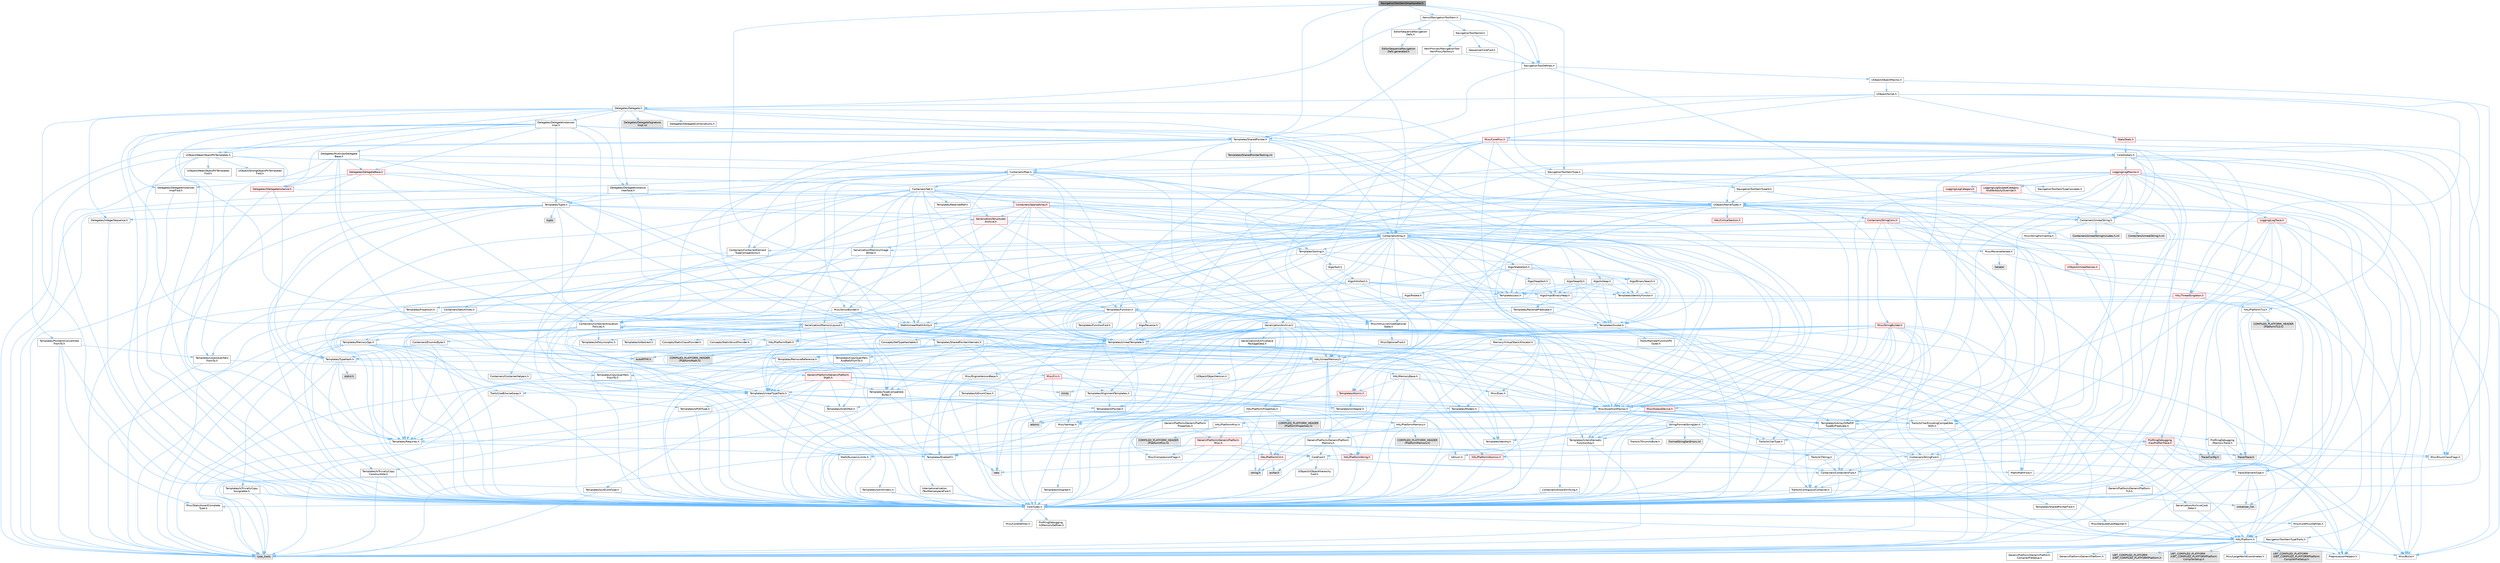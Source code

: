 digraph "NavigationToolItemDropHandler.h"
{
 // INTERACTIVE_SVG=YES
 // LATEX_PDF_SIZE
  bgcolor="transparent";
  edge [fontname=Helvetica,fontsize=10,labelfontname=Helvetica,labelfontsize=10];
  node [fontname=Helvetica,fontsize=10,shape=box,height=0.2,width=0.4];
  Node1 [id="Node000001",label="NavigationToolItemDropHandler.h",height=0.2,width=0.4,color="gray40", fillcolor="grey60", style="filled", fontcolor="black",tooltip=" "];
  Node1 -> Node2 [id="edge1_Node000001_Node000002",color="steelblue1",style="solid",tooltip=" "];
  Node2 [id="Node000002",label="Containers/Array.h",height=0.2,width=0.4,color="grey40", fillcolor="white", style="filled",URL="$df/dd0/Array_8h.html",tooltip=" "];
  Node2 -> Node3 [id="edge2_Node000002_Node000003",color="steelblue1",style="solid",tooltip=" "];
  Node3 [id="Node000003",label="CoreTypes.h",height=0.2,width=0.4,color="grey40", fillcolor="white", style="filled",URL="$dc/dec/CoreTypes_8h.html",tooltip=" "];
  Node3 -> Node4 [id="edge3_Node000003_Node000004",color="steelblue1",style="solid",tooltip=" "];
  Node4 [id="Node000004",label="HAL/Platform.h",height=0.2,width=0.4,color="grey40", fillcolor="white", style="filled",URL="$d9/dd0/Platform_8h.html",tooltip=" "];
  Node4 -> Node5 [id="edge4_Node000004_Node000005",color="steelblue1",style="solid",tooltip=" "];
  Node5 [id="Node000005",label="Misc/Build.h",height=0.2,width=0.4,color="grey40", fillcolor="white", style="filled",URL="$d3/dbb/Build_8h.html",tooltip=" "];
  Node4 -> Node6 [id="edge5_Node000004_Node000006",color="steelblue1",style="solid",tooltip=" "];
  Node6 [id="Node000006",label="Misc/LargeWorldCoordinates.h",height=0.2,width=0.4,color="grey40", fillcolor="white", style="filled",URL="$d2/dcb/LargeWorldCoordinates_8h.html",tooltip=" "];
  Node4 -> Node7 [id="edge6_Node000004_Node000007",color="steelblue1",style="solid",tooltip=" "];
  Node7 [id="Node000007",label="type_traits",height=0.2,width=0.4,color="grey60", fillcolor="#E0E0E0", style="filled",tooltip=" "];
  Node4 -> Node8 [id="edge7_Node000004_Node000008",color="steelblue1",style="solid",tooltip=" "];
  Node8 [id="Node000008",label="PreprocessorHelpers.h",height=0.2,width=0.4,color="grey40", fillcolor="white", style="filled",URL="$db/ddb/PreprocessorHelpers_8h.html",tooltip=" "];
  Node4 -> Node9 [id="edge8_Node000004_Node000009",color="steelblue1",style="solid",tooltip=" "];
  Node9 [id="Node000009",label="UBT_COMPILED_PLATFORM\l/UBT_COMPILED_PLATFORMPlatform\lCompilerPreSetup.h",height=0.2,width=0.4,color="grey60", fillcolor="#E0E0E0", style="filled",tooltip=" "];
  Node4 -> Node10 [id="edge9_Node000004_Node000010",color="steelblue1",style="solid",tooltip=" "];
  Node10 [id="Node000010",label="GenericPlatform/GenericPlatform\lCompilerPreSetup.h",height=0.2,width=0.4,color="grey40", fillcolor="white", style="filled",URL="$d9/dc8/GenericPlatformCompilerPreSetup_8h.html",tooltip=" "];
  Node4 -> Node11 [id="edge10_Node000004_Node000011",color="steelblue1",style="solid",tooltip=" "];
  Node11 [id="Node000011",label="GenericPlatform/GenericPlatform.h",height=0.2,width=0.4,color="grey40", fillcolor="white", style="filled",URL="$d6/d84/GenericPlatform_8h.html",tooltip=" "];
  Node4 -> Node12 [id="edge11_Node000004_Node000012",color="steelblue1",style="solid",tooltip=" "];
  Node12 [id="Node000012",label="UBT_COMPILED_PLATFORM\l/UBT_COMPILED_PLATFORMPlatform.h",height=0.2,width=0.4,color="grey60", fillcolor="#E0E0E0", style="filled",tooltip=" "];
  Node4 -> Node13 [id="edge12_Node000004_Node000013",color="steelblue1",style="solid",tooltip=" "];
  Node13 [id="Node000013",label="UBT_COMPILED_PLATFORM\l/UBT_COMPILED_PLATFORMPlatform\lCompilerSetup.h",height=0.2,width=0.4,color="grey60", fillcolor="#E0E0E0", style="filled",tooltip=" "];
  Node3 -> Node14 [id="edge13_Node000003_Node000014",color="steelblue1",style="solid",tooltip=" "];
  Node14 [id="Node000014",label="ProfilingDebugging\l/UMemoryDefines.h",height=0.2,width=0.4,color="grey40", fillcolor="white", style="filled",URL="$d2/da2/UMemoryDefines_8h.html",tooltip=" "];
  Node3 -> Node15 [id="edge14_Node000003_Node000015",color="steelblue1",style="solid",tooltip=" "];
  Node15 [id="Node000015",label="Misc/CoreMiscDefines.h",height=0.2,width=0.4,color="grey40", fillcolor="white", style="filled",URL="$da/d38/CoreMiscDefines_8h.html",tooltip=" "];
  Node15 -> Node4 [id="edge15_Node000015_Node000004",color="steelblue1",style="solid",tooltip=" "];
  Node15 -> Node8 [id="edge16_Node000015_Node000008",color="steelblue1",style="solid",tooltip=" "];
  Node3 -> Node16 [id="edge17_Node000003_Node000016",color="steelblue1",style="solid",tooltip=" "];
  Node16 [id="Node000016",label="Misc/CoreDefines.h",height=0.2,width=0.4,color="grey40", fillcolor="white", style="filled",URL="$d3/dd2/CoreDefines_8h.html",tooltip=" "];
  Node2 -> Node17 [id="edge18_Node000002_Node000017",color="steelblue1",style="solid",tooltip=" "];
  Node17 [id="Node000017",label="Misc/AssertionMacros.h",height=0.2,width=0.4,color="grey40", fillcolor="white", style="filled",URL="$d0/dfa/AssertionMacros_8h.html",tooltip=" "];
  Node17 -> Node3 [id="edge19_Node000017_Node000003",color="steelblue1",style="solid",tooltip=" "];
  Node17 -> Node4 [id="edge20_Node000017_Node000004",color="steelblue1",style="solid",tooltip=" "];
  Node17 -> Node18 [id="edge21_Node000017_Node000018",color="steelblue1",style="solid",tooltip=" "];
  Node18 [id="Node000018",label="HAL/PlatformMisc.h",height=0.2,width=0.4,color="grey40", fillcolor="white", style="filled",URL="$d0/df5/PlatformMisc_8h.html",tooltip=" "];
  Node18 -> Node3 [id="edge22_Node000018_Node000003",color="steelblue1",style="solid",tooltip=" "];
  Node18 -> Node19 [id="edge23_Node000018_Node000019",color="steelblue1",style="solid",tooltip=" "];
  Node19 [id="Node000019",label="GenericPlatform/GenericPlatform\lMisc.h",height=0.2,width=0.4,color="red", fillcolor="#FFF0F0", style="filled",URL="$db/d9a/GenericPlatformMisc_8h.html",tooltip=" "];
  Node19 -> Node20 [id="edge24_Node000019_Node000020",color="steelblue1",style="solid",tooltip=" "];
  Node20 [id="Node000020",label="Containers/StringFwd.h",height=0.2,width=0.4,color="grey40", fillcolor="white", style="filled",URL="$df/d37/StringFwd_8h.html",tooltip=" "];
  Node20 -> Node3 [id="edge25_Node000020_Node000003",color="steelblue1",style="solid",tooltip=" "];
  Node20 -> Node21 [id="edge26_Node000020_Node000021",color="steelblue1",style="solid",tooltip=" "];
  Node21 [id="Node000021",label="Traits/ElementType.h",height=0.2,width=0.4,color="grey40", fillcolor="white", style="filled",URL="$d5/d4f/ElementType_8h.html",tooltip=" "];
  Node21 -> Node4 [id="edge27_Node000021_Node000004",color="steelblue1",style="solid",tooltip=" "];
  Node21 -> Node22 [id="edge28_Node000021_Node000022",color="steelblue1",style="solid",tooltip=" "];
  Node22 [id="Node000022",label="initializer_list",height=0.2,width=0.4,color="grey60", fillcolor="#E0E0E0", style="filled",tooltip=" "];
  Node21 -> Node7 [id="edge29_Node000021_Node000007",color="steelblue1",style="solid",tooltip=" "];
  Node20 -> Node23 [id="edge30_Node000020_Node000023",color="steelblue1",style="solid",tooltip=" "];
  Node23 [id="Node000023",label="Traits/IsContiguousContainer.h",height=0.2,width=0.4,color="grey40", fillcolor="white", style="filled",URL="$d5/d3c/IsContiguousContainer_8h.html",tooltip=" "];
  Node23 -> Node3 [id="edge31_Node000023_Node000003",color="steelblue1",style="solid",tooltip=" "];
  Node23 -> Node24 [id="edge32_Node000023_Node000024",color="steelblue1",style="solid",tooltip=" "];
  Node24 [id="Node000024",label="Misc/StaticAssertComplete\lType.h",height=0.2,width=0.4,color="grey40", fillcolor="white", style="filled",URL="$d5/d4e/StaticAssertCompleteType_8h.html",tooltip=" "];
  Node23 -> Node22 [id="edge33_Node000023_Node000022",color="steelblue1",style="solid",tooltip=" "];
  Node19 -> Node25 [id="edge34_Node000019_Node000025",color="steelblue1",style="solid",tooltip=" "];
  Node25 [id="Node000025",label="CoreFwd.h",height=0.2,width=0.4,color="grey40", fillcolor="white", style="filled",URL="$d1/d1e/CoreFwd_8h.html",tooltip=" "];
  Node25 -> Node3 [id="edge35_Node000025_Node000003",color="steelblue1",style="solid",tooltip=" "];
  Node25 -> Node26 [id="edge36_Node000025_Node000026",color="steelblue1",style="solid",tooltip=" "];
  Node26 [id="Node000026",label="Containers/ContainersFwd.h",height=0.2,width=0.4,color="grey40", fillcolor="white", style="filled",URL="$d4/d0a/ContainersFwd_8h.html",tooltip=" "];
  Node26 -> Node4 [id="edge37_Node000026_Node000004",color="steelblue1",style="solid",tooltip=" "];
  Node26 -> Node3 [id="edge38_Node000026_Node000003",color="steelblue1",style="solid",tooltip=" "];
  Node26 -> Node23 [id="edge39_Node000026_Node000023",color="steelblue1",style="solid",tooltip=" "];
  Node25 -> Node27 [id="edge40_Node000025_Node000027",color="steelblue1",style="solid",tooltip=" "];
  Node27 [id="Node000027",label="Math/MathFwd.h",height=0.2,width=0.4,color="grey40", fillcolor="white", style="filled",URL="$d2/d10/MathFwd_8h.html",tooltip=" "];
  Node27 -> Node4 [id="edge41_Node000027_Node000004",color="steelblue1",style="solid",tooltip=" "];
  Node25 -> Node28 [id="edge42_Node000025_Node000028",color="steelblue1",style="solid",tooltip=" "];
  Node28 [id="Node000028",label="UObject/UObjectHierarchy\lFwd.h",height=0.2,width=0.4,color="grey40", fillcolor="white", style="filled",URL="$d3/d13/UObjectHierarchyFwd_8h.html",tooltip=" "];
  Node19 -> Node3 [id="edge43_Node000019_Node000003",color="steelblue1",style="solid",tooltip=" "];
  Node19 -> Node30 [id="edge44_Node000019_Node000030",color="steelblue1",style="solid",tooltip=" "];
  Node30 [id="Node000030",label="HAL/PlatformCrt.h",height=0.2,width=0.4,color="red", fillcolor="#FFF0F0", style="filled",URL="$d8/d75/PlatformCrt_8h.html",tooltip=" "];
  Node30 -> Node31 [id="edge45_Node000030_Node000031",color="steelblue1",style="solid",tooltip=" "];
  Node31 [id="Node000031",label="new",height=0.2,width=0.4,color="grey60", fillcolor="#E0E0E0", style="filled",tooltip=" "];
  Node30 -> Node32 [id="edge46_Node000030_Node000032",color="steelblue1",style="solid",tooltip=" "];
  Node32 [id="Node000032",label="wchar.h",height=0.2,width=0.4,color="grey60", fillcolor="#E0E0E0", style="filled",tooltip=" "];
  Node30 -> Node39 [id="edge47_Node000030_Node000039",color="steelblue1",style="solid",tooltip=" "];
  Node39 [id="Node000039",label="string.h",height=0.2,width=0.4,color="grey60", fillcolor="#E0E0E0", style="filled",tooltip=" "];
  Node19 -> Node40 [id="edge48_Node000019_Node000040",color="steelblue1",style="solid",tooltip=" "];
  Node40 [id="Node000040",label="Math/NumericLimits.h",height=0.2,width=0.4,color="grey40", fillcolor="white", style="filled",URL="$df/d1b/NumericLimits_8h.html",tooltip=" "];
  Node40 -> Node3 [id="edge49_Node000040_Node000003",color="steelblue1",style="solid",tooltip=" "];
  Node19 -> Node41 [id="edge50_Node000019_Node000041",color="steelblue1",style="solid",tooltip=" "];
  Node41 [id="Node000041",label="Misc/CompressionFlags.h",height=0.2,width=0.4,color="grey40", fillcolor="white", style="filled",URL="$d9/d76/CompressionFlags_8h.html",tooltip=" "];
  Node19 -> Node42 [id="edge51_Node000019_Node000042",color="steelblue1",style="solid",tooltip=" "];
  Node42 [id="Node000042",label="Misc/EnumClassFlags.h",height=0.2,width=0.4,color="grey40", fillcolor="white", style="filled",URL="$d8/de7/EnumClassFlags_8h.html",tooltip=" "];
  Node18 -> Node45 [id="edge52_Node000018_Node000045",color="steelblue1",style="solid",tooltip=" "];
  Node45 [id="Node000045",label="COMPILED_PLATFORM_HEADER\l(PlatformMisc.h)",height=0.2,width=0.4,color="grey60", fillcolor="#E0E0E0", style="filled",tooltip=" "];
  Node18 -> Node46 [id="edge53_Node000018_Node000046",color="steelblue1",style="solid",tooltip=" "];
  Node46 [id="Node000046",label="ProfilingDebugging\l/CpuProfilerTrace.h",height=0.2,width=0.4,color="red", fillcolor="#FFF0F0", style="filled",URL="$da/dcb/CpuProfilerTrace_8h.html",tooltip=" "];
  Node46 -> Node3 [id="edge54_Node000046_Node000003",color="steelblue1",style="solid",tooltip=" "];
  Node46 -> Node26 [id="edge55_Node000046_Node000026",color="steelblue1",style="solid",tooltip=" "];
  Node46 -> Node47 [id="edge56_Node000046_Node000047",color="steelblue1",style="solid",tooltip=" "];
  Node47 [id="Node000047",label="HAL/PlatformAtomics.h",height=0.2,width=0.4,color="red", fillcolor="#FFF0F0", style="filled",URL="$d3/d36/PlatformAtomics_8h.html",tooltip=" "];
  Node47 -> Node3 [id="edge57_Node000047_Node000003",color="steelblue1",style="solid",tooltip=" "];
  Node46 -> Node8 [id="edge58_Node000046_Node000008",color="steelblue1",style="solid",tooltip=" "];
  Node46 -> Node5 [id="edge59_Node000046_Node000005",color="steelblue1",style="solid",tooltip=" "];
  Node46 -> Node50 [id="edge60_Node000046_Node000050",color="steelblue1",style="solid",tooltip=" "];
  Node50 [id="Node000050",label="Trace/Config.h",height=0.2,width=0.4,color="grey60", fillcolor="#E0E0E0", style="filled",tooltip=" "];
  Node46 -> Node53 [id="edge61_Node000046_Node000053",color="steelblue1",style="solid",tooltip=" "];
  Node53 [id="Node000053",label="Trace/Trace.h",height=0.2,width=0.4,color="grey60", fillcolor="#E0E0E0", style="filled",tooltip=" "];
  Node17 -> Node8 [id="edge62_Node000017_Node000008",color="steelblue1",style="solid",tooltip=" "];
  Node17 -> Node54 [id="edge63_Node000017_Node000054",color="steelblue1",style="solid",tooltip=" "];
  Node54 [id="Node000054",label="Templates/EnableIf.h",height=0.2,width=0.4,color="grey40", fillcolor="white", style="filled",URL="$d7/d60/EnableIf_8h.html",tooltip=" "];
  Node54 -> Node3 [id="edge64_Node000054_Node000003",color="steelblue1",style="solid",tooltip=" "];
  Node17 -> Node55 [id="edge65_Node000017_Node000055",color="steelblue1",style="solid",tooltip=" "];
  Node55 [id="Node000055",label="Templates/IsArrayOrRefOf\lTypeByPredicate.h",height=0.2,width=0.4,color="grey40", fillcolor="white", style="filled",URL="$d6/da1/IsArrayOrRefOfTypeByPredicate_8h.html",tooltip=" "];
  Node55 -> Node3 [id="edge66_Node000055_Node000003",color="steelblue1",style="solid",tooltip=" "];
  Node17 -> Node56 [id="edge67_Node000017_Node000056",color="steelblue1",style="solid",tooltip=" "];
  Node56 [id="Node000056",label="Templates/IsValidVariadic\lFunctionArg.h",height=0.2,width=0.4,color="grey40", fillcolor="white", style="filled",URL="$d0/dc8/IsValidVariadicFunctionArg_8h.html",tooltip=" "];
  Node56 -> Node3 [id="edge68_Node000056_Node000003",color="steelblue1",style="solid",tooltip=" "];
  Node56 -> Node57 [id="edge69_Node000056_Node000057",color="steelblue1",style="solid",tooltip=" "];
  Node57 [id="Node000057",label="IsEnum.h",height=0.2,width=0.4,color="grey40", fillcolor="white", style="filled",URL="$d4/de5/IsEnum_8h.html",tooltip=" "];
  Node56 -> Node7 [id="edge70_Node000056_Node000007",color="steelblue1",style="solid",tooltip=" "];
  Node17 -> Node58 [id="edge71_Node000017_Node000058",color="steelblue1",style="solid",tooltip=" "];
  Node58 [id="Node000058",label="Traits/IsCharEncodingCompatible\lWith.h",height=0.2,width=0.4,color="grey40", fillcolor="white", style="filled",URL="$df/dd1/IsCharEncodingCompatibleWith_8h.html",tooltip=" "];
  Node58 -> Node7 [id="edge72_Node000058_Node000007",color="steelblue1",style="solid",tooltip=" "];
  Node58 -> Node59 [id="edge73_Node000058_Node000059",color="steelblue1",style="solid",tooltip=" "];
  Node59 [id="Node000059",label="Traits/IsCharType.h",height=0.2,width=0.4,color="grey40", fillcolor="white", style="filled",URL="$db/d51/IsCharType_8h.html",tooltip=" "];
  Node59 -> Node3 [id="edge74_Node000059_Node000003",color="steelblue1",style="solid",tooltip=" "];
  Node17 -> Node60 [id="edge75_Node000017_Node000060",color="steelblue1",style="solid",tooltip=" "];
  Node60 [id="Node000060",label="Misc/VarArgs.h",height=0.2,width=0.4,color="grey40", fillcolor="white", style="filled",URL="$d5/d6f/VarArgs_8h.html",tooltip=" "];
  Node60 -> Node3 [id="edge76_Node000060_Node000003",color="steelblue1",style="solid",tooltip=" "];
  Node17 -> Node61 [id="edge77_Node000017_Node000061",color="steelblue1",style="solid",tooltip=" "];
  Node61 [id="Node000061",label="String/FormatStringSan.h",height=0.2,width=0.4,color="grey40", fillcolor="white", style="filled",URL="$d3/d8b/FormatStringSan_8h.html",tooltip=" "];
  Node61 -> Node7 [id="edge78_Node000061_Node000007",color="steelblue1",style="solid",tooltip=" "];
  Node61 -> Node3 [id="edge79_Node000061_Node000003",color="steelblue1",style="solid",tooltip=" "];
  Node61 -> Node62 [id="edge80_Node000061_Node000062",color="steelblue1",style="solid",tooltip=" "];
  Node62 [id="Node000062",label="Templates/Requires.h",height=0.2,width=0.4,color="grey40", fillcolor="white", style="filled",URL="$dc/d96/Requires_8h.html",tooltip=" "];
  Node62 -> Node54 [id="edge81_Node000062_Node000054",color="steelblue1",style="solid",tooltip=" "];
  Node62 -> Node7 [id="edge82_Node000062_Node000007",color="steelblue1",style="solid",tooltip=" "];
  Node61 -> Node63 [id="edge83_Node000061_Node000063",color="steelblue1",style="solid",tooltip=" "];
  Node63 [id="Node000063",label="Templates/Identity.h",height=0.2,width=0.4,color="grey40", fillcolor="white", style="filled",URL="$d0/dd5/Identity_8h.html",tooltip=" "];
  Node61 -> Node56 [id="edge84_Node000061_Node000056",color="steelblue1",style="solid",tooltip=" "];
  Node61 -> Node59 [id="edge85_Node000061_Node000059",color="steelblue1",style="solid",tooltip=" "];
  Node61 -> Node64 [id="edge86_Node000061_Node000064",color="steelblue1",style="solid",tooltip=" "];
  Node64 [id="Node000064",label="Traits/IsTEnumAsByte.h",height=0.2,width=0.4,color="grey40", fillcolor="white", style="filled",URL="$d1/de6/IsTEnumAsByte_8h.html",tooltip=" "];
  Node61 -> Node65 [id="edge87_Node000061_Node000065",color="steelblue1",style="solid",tooltip=" "];
  Node65 [id="Node000065",label="Traits/IsTString.h",height=0.2,width=0.4,color="grey40", fillcolor="white", style="filled",URL="$d0/df8/IsTString_8h.html",tooltip=" "];
  Node65 -> Node26 [id="edge88_Node000065_Node000026",color="steelblue1",style="solid",tooltip=" "];
  Node61 -> Node26 [id="edge89_Node000061_Node000026",color="steelblue1",style="solid",tooltip=" "];
  Node61 -> Node66 [id="edge90_Node000061_Node000066",color="steelblue1",style="solid",tooltip=" "];
  Node66 [id="Node000066",label="FormatStringSanErrors.inl",height=0.2,width=0.4,color="grey60", fillcolor="#E0E0E0", style="filled",tooltip=" "];
  Node17 -> Node67 [id="edge91_Node000017_Node000067",color="steelblue1",style="solid",tooltip=" "];
  Node67 [id="Node000067",label="atomic",height=0.2,width=0.4,color="grey60", fillcolor="#E0E0E0", style="filled",tooltip=" "];
  Node2 -> Node68 [id="edge92_Node000002_Node000068",color="steelblue1",style="solid",tooltip=" "];
  Node68 [id="Node000068",label="Misc/IntrusiveUnsetOptional\lState.h",height=0.2,width=0.4,color="grey40", fillcolor="white", style="filled",URL="$d2/d0a/IntrusiveUnsetOptionalState_8h.html",tooltip=" "];
  Node68 -> Node69 [id="edge93_Node000068_Node000069",color="steelblue1",style="solid",tooltip=" "];
  Node69 [id="Node000069",label="Misc/OptionalFwd.h",height=0.2,width=0.4,color="grey40", fillcolor="white", style="filled",URL="$dc/d50/OptionalFwd_8h.html",tooltip=" "];
  Node2 -> Node70 [id="edge94_Node000002_Node000070",color="steelblue1",style="solid",tooltip=" "];
  Node70 [id="Node000070",label="Misc/ReverseIterate.h",height=0.2,width=0.4,color="grey40", fillcolor="white", style="filled",URL="$db/de3/ReverseIterate_8h.html",tooltip=" "];
  Node70 -> Node4 [id="edge95_Node000070_Node000004",color="steelblue1",style="solid",tooltip=" "];
  Node70 -> Node71 [id="edge96_Node000070_Node000071",color="steelblue1",style="solid",tooltip=" "];
  Node71 [id="Node000071",label="iterator",height=0.2,width=0.4,color="grey60", fillcolor="#E0E0E0", style="filled",tooltip=" "];
  Node2 -> Node72 [id="edge97_Node000002_Node000072",color="steelblue1",style="solid",tooltip=" "];
  Node72 [id="Node000072",label="HAL/UnrealMemory.h",height=0.2,width=0.4,color="grey40", fillcolor="white", style="filled",URL="$d9/d96/UnrealMemory_8h.html",tooltip=" "];
  Node72 -> Node3 [id="edge98_Node000072_Node000003",color="steelblue1",style="solid",tooltip=" "];
  Node72 -> Node73 [id="edge99_Node000072_Node000073",color="steelblue1",style="solid",tooltip=" "];
  Node73 [id="Node000073",label="GenericPlatform/GenericPlatform\lMemory.h",height=0.2,width=0.4,color="grey40", fillcolor="white", style="filled",URL="$dd/d22/GenericPlatformMemory_8h.html",tooltip=" "];
  Node73 -> Node25 [id="edge100_Node000073_Node000025",color="steelblue1",style="solid",tooltip=" "];
  Node73 -> Node3 [id="edge101_Node000073_Node000003",color="steelblue1",style="solid",tooltip=" "];
  Node73 -> Node74 [id="edge102_Node000073_Node000074",color="steelblue1",style="solid",tooltip=" "];
  Node74 [id="Node000074",label="HAL/PlatformString.h",height=0.2,width=0.4,color="red", fillcolor="#FFF0F0", style="filled",URL="$db/db5/PlatformString_8h.html",tooltip=" "];
  Node74 -> Node3 [id="edge103_Node000074_Node000003",color="steelblue1",style="solid",tooltip=" "];
  Node73 -> Node39 [id="edge104_Node000073_Node000039",color="steelblue1",style="solid",tooltip=" "];
  Node73 -> Node32 [id="edge105_Node000073_Node000032",color="steelblue1",style="solid",tooltip=" "];
  Node72 -> Node76 [id="edge106_Node000072_Node000076",color="steelblue1",style="solid",tooltip=" "];
  Node76 [id="Node000076",label="HAL/MemoryBase.h",height=0.2,width=0.4,color="grey40", fillcolor="white", style="filled",URL="$d6/d9f/MemoryBase_8h.html",tooltip=" "];
  Node76 -> Node3 [id="edge107_Node000076_Node000003",color="steelblue1",style="solid",tooltip=" "];
  Node76 -> Node47 [id="edge108_Node000076_Node000047",color="steelblue1",style="solid",tooltip=" "];
  Node76 -> Node30 [id="edge109_Node000076_Node000030",color="steelblue1",style="solid",tooltip=" "];
  Node76 -> Node77 [id="edge110_Node000076_Node000077",color="steelblue1",style="solid",tooltip=" "];
  Node77 [id="Node000077",label="Misc/Exec.h",height=0.2,width=0.4,color="grey40", fillcolor="white", style="filled",URL="$de/ddb/Exec_8h.html",tooltip=" "];
  Node77 -> Node3 [id="edge111_Node000077_Node000003",color="steelblue1",style="solid",tooltip=" "];
  Node77 -> Node17 [id="edge112_Node000077_Node000017",color="steelblue1",style="solid",tooltip=" "];
  Node76 -> Node78 [id="edge113_Node000076_Node000078",color="steelblue1",style="solid",tooltip=" "];
  Node78 [id="Node000078",label="Misc/OutputDevice.h",height=0.2,width=0.4,color="red", fillcolor="#FFF0F0", style="filled",URL="$d7/d32/OutputDevice_8h.html",tooltip=" "];
  Node78 -> Node25 [id="edge114_Node000078_Node000025",color="steelblue1",style="solid",tooltip=" "];
  Node78 -> Node3 [id="edge115_Node000078_Node000003",color="steelblue1",style="solid",tooltip=" "];
  Node78 -> Node60 [id="edge116_Node000078_Node000060",color="steelblue1",style="solid",tooltip=" "];
  Node78 -> Node55 [id="edge117_Node000078_Node000055",color="steelblue1",style="solid",tooltip=" "];
  Node78 -> Node56 [id="edge118_Node000078_Node000056",color="steelblue1",style="solid",tooltip=" "];
  Node78 -> Node58 [id="edge119_Node000078_Node000058",color="steelblue1",style="solid",tooltip=" "];
  Node76 -> Node80 [id="edge120_Node000076_Node000080",color="steelblue1",style="solid",tooltip=" "];
  Node80 [id="Node000080",label="Templates/Atomic.h",height=0.2,width=0.4,color="red", fillcolor="#FFF0F0", style="filled",URL="$d3/d91/Atomic_8h.html",tooltip=" "];
  Node80 -> Node83 [id="edge121_Node000080_Node000083",color="steelblue1",style="solid",tooltip=" "];
  Node83 [id="Node000083",label="Templates/IsIntegral.h",height=0.2,width=0.4,color="grey40", fillcolor="white", style="filled",URL="$da/d64/IsIntegral_8h.html",tooltip=" "];
  Node83 -> Node3 [id="edge122_Node000083_Node000003",color="steelblue1",style="solid",tooltip=" "];
  Node80 -> Node67 [id="edge123_Node000080_Node000067",color="steelblue1",style="solid",tooltip=" "];
  Node72 -> Node89 [id="edge124_Node000072_Node000089",color="steelblue1",style="solid",tooltip=" "];
  Node89 [id="Node000089",label="HAL/PlatformMemory.h",height=0.2,width=0.4,color="grey40", fillcolor="white", style="filled",URL="$de/d68/PlatformMemory_8h.html",tooltip=" "];
  Node89 -> Node3 [id="edge125_Node000089_Node000003",color="steelblue1",style="solid",tooltip=" "];
  Node89 -> Node73 [id="edge126_Node000089_Node000073",color="steelblue1",style="solid",tooltip=" "];
  Node89 -> Node90 [id="edge127_Node000089_Node000090",color="steelblue1",style="solid",tooltip=" "];
  Node90 [id="Node000090",label="COMPILED_PLATFORM_HEADER\l(PlatformMemory.h)",height=0.2,width=0.4,color="grey60", fillcolor="#E0E0E0", style="filled",tooltip=" "];
  Node72 -> Node91 [id="edge128_Node000072_Node000091",color="steelblue1",style="solid",tooltip=" "];
  Node91 [id="Node000091",label="ProfilingDebugging\l/MemoryTrace.h",height=0.2,width=0.4,color="grey40", fillcolor="white", style="filled",URL="$da/dd7/MemoryTrace_8h.html",tooltip=" "];
  Node91 -> Node4 [id="edge129_Node000091_Node000004",color="steelblue1",style="solid",tooltip=" "];
  Node91 -> Node42 [id="edge130_Node000091_Node000042",color="steelblue1",style="solid",tooltip=" "];
  Node91 -> Node50 [id="edge131_Node000091_Node000050",color="steelblue1",style="solid",tooltip=" "];
  Node91 -> Node53 [id="edge132_Node000091_Node000053",color="steelblue1",style="solid",tooltip=" "];
  Node72 -> Node92 [id="edge133_Node000072_Node000092",color="steelblue1",style="solid",tooltip=" "];
  Node92 [id="Node000092",label="Templates/IsPointer.h",height=0.2,width=0.4,color="grey40", fillcolor="white", style="filled",URL="$d7/d05/IsPointer_8h.html",tooltip=" "];
  Node92 -> Node3 [id="edge134_Node000092_Node000003",color="steelblue1",style="solid",tooltip=" "];
  Node2 -> Node93 [id="edge135_Node000002_Node000093",color="steelblue1",style="solid",tooltip=" "];
  Node93 [id="Node000093",label="Templates/UnrealTypeTraits.h",height=0.2,width=0.4,color="grey40", fillcolor="white", style="filled",URL="$d2/d2d/UnrealTypeTraits_8h.html",tooltip=" "];
  Node93 -> Node3 [id="edge136_Node000093_Node000003",color="steelblue1",style="solid",tooltip=" "];
  Node93 -> Node92 [id="edge137_Node000093_Node000092",color="steelblue1",style="solid",tooltip=" "];
  Node93 -> Node17 [id="edge138_Node000093_Node000017",color="steelblue1",style="solid",tooltip=" "];
  Node93 -> Node85 [id="edge139_Node000093_Node000085",color="steelblue1",style="solid",tooltip=" "];
  Node85 [id="Node000085",label="Templates/AndOrNot.h",height=0.2,width=0.4,color="grey40", fillcolor="white", style="filled",URL="$db/d0a/AndOrNot_8h.html",tooltip=" "];
  Node85 -> Node3 [id="edge140_Node000085_Node000003",color="steelblue1",style="solid",tooltip=" "];
  Node93 -> Node54 [id="edge141_Node000093_Node000054",color="steelblue1",style="solid",tooltip=" "];
  Node93 -> Node94 [id="edge142_Node000093_Node000094",color="steelblue1",style="solid",tooltip=" "];
  Node94 [id="Node000094",label="Templates/IsArithmetic.h",height=0.2,width=0.4,color="grey40", fillcolor="white", style="filled",URL="$d2/d5d/IsArithmetic_8h.html",tooltip=" "];
  Node94 -> Node3 [id="edge143_Node000094_Node000003",color="steelblue1",style="solid",tooltip=" "];
  Node93 -> Node57 [id="edge144_Node000093_Node000057",color="steelblue1",style="solid",tooltip=" "];
  Node93 -> Node95 [id="edge145_Node000093_Node000095",color="steelblue1",style="solid",tooltip=" "];
  Node95 [id="Node000095",label="Templates/Models.h",height=0.2,width=0.4,color="grey40", fillcolor="white", style="filled",URL="$d3/d0c/Models_8h.html",tooltip=" "];
  Node95 -> Node63 [id="edge146_Node000095_Node000063",color="steelblue1",style="solid",tooltip=" "];
  Node93 -> Node96 [id="edge147_Node000093_Node000096",color="steelblue1",style="solid",tooltip=" "];
  Node96 [id="Node000096",label="Templates/IsPODType.h",height=0.2,width=0.4,color="grey40", fillcolor="white", style="filled",URL="$d7/db1/IsPODType_8h.html",tooltip=" "];
  Node96 -> Node3 [id="edge148_Node000096_Node000003",color="steelblue1",style="solid",tooltip=" "];
  Node93 -> Node97 [id="edge149_Node000093_Node000097",color="steelblue1",style="solid",tooltip=" "];
  Node97 [id="Node000097",label="Templates/IsUECoreType.h",height=0.2,width=0.4,color="grey40", fillcolor="white", style="filled",URL="$d1/db8/IsUECoreType_8h.html",tooltip=" "];
  Node97 -> Node3 [id="edge150_Node000097_Node000003",color="steelblue1",style="solid",tooltip=" "];
  Node97 -> Node7 [id="edge151_Node000097_Node000007",color="steelblue1",style="solid",tooltip=" "];
  Node93 -> Node86 [id="edge152_Node000093_Node000086",color="steelblue1",style="solid",tooltip=" "];
  Node86 [id="Node000086",label="Templates/IsTriviallyCopy\lConstructible.h",height=0.2,width=0.4,color="grey40", fillcolor="white", style="filled",URL="$d3/d78/IsTriviallyCopyConstructible_8h.html",tooltip=" "];
  Node86 -> Node3 [id="edge153_Node000086_Node000003",color="steelblue1",style="solid",tooltip=" "];
  Node86 -> Node7 [id="edge154_Node000086_Node000007",color="steelblue1",style="solid",tooltip=" "];
  Node2 -> Node98 [id="edge155_Node000002_Node000098",color="steelblue1",style="solid",tooltip=" "];
  Node98 [id="Node000098",label="Templates/UnrealTemplate.h",height=0.2,width=0.4,color="grey40", fillcolor="white", style="filled",URL="$d4/d24/UnrealTemplate_8h.html",tooltip=" "];
  Node98 -> Node3 [id="edge156_Node000098_Node000003",color="steelblue1",style="solid",tooltip=" "];
  Node98 -> Node92 [id="edge157_Node000098_Node000092",color="steelblue1",style="solid",tooltip=" "];
  Node98 -> Node72 [id="edge158_Node000098_Node000072",color="steelblue1",style="solid",tooltip=" "];
  Node98 -> Node99 [id="edge159_Node000098_Node000099",color="steelblue1",style="solid",tooltip=" "];
  Node99 [id="Node000099",label="Templates/CopyQualifiers\lAndRefsFromTo.h",height=0.2,width=0.4,color="grey40", fillcolor="white", style="filled",URL="$d3/db3/CopyQualifiersAndRefsFromTo_8h.html",tooltip=" "];
  Node99 -> Node100 [id="edge160_Node000099_Node000100",color="steelblue1",style="solid",tooltip=" "];
  Node100 [id="Node000100",label="Templates/CopyQualifiers\lFromTo.h",height=0.2,width=0.4,color="grey40", fillcolor="white", style="filled",URL="$d5/db4/CopyQualifiersFromTo_8h.html",tooltip=" "];
  Node98 -> Node93 [id="edge161_Node000098_Node000093",color="steelblue1",style="solid",tooltip=" "];
  Node98 -> Node101 [id="edge162_Node000098_Node000101",color="steelblue1",style="solid",tooltip=" "];
  Node101 [id="Node000101",label="Templates/RemoveReference.h",height=0.2,width=0.4,color="grey40", fillcolor="white", style="filled",URL="$da/dbe/RemoveReference_8h.html",tooltip=" "];
  Node101 -> Node3 [id="edge163_Node000101_Node000003",color="steelblue1",style="solid",tooltip=" "];
  Node98 -> Node62 [id="edge164_Node000098_Node000062",color="steelblue1",style="solid",tooltip=" "];
  Node98 -> Node102 [id="edge165_Node000098_Node000102",color="steelblue1",style="solid",tooltip=" "];
  Node102 [id="Node000102",label="Templates/TypeCompatible\lBytes.h",height=0.2,width=0.4,color="grey40", fillcolor="white", style="filled",URL="$df/d0a/TypeCompatibleBytes_8h.html",tooltip=" "];
  Node102 -> Node3 [id="edge166_Node000102_Node000003",color="steelblue1",style="solid",tooltip=" "];
  Node102 -> Node39 [id="edge167_Node000102_Node000039",color="steelblue1",style="solid",tooltip=" "];
  Node102 -> Node31 [id="edge168_Node000102_Node000031",color="steelblue1",style="solid",tooltip=" "];
  Node102 -> Node7 [id="edge169_Node000102_Node000007",color="steelblue1",style="solid",tooltip=" "];
  Node98 -> Node63 [id="edge170_Node000098_Node000063",color="steelblue1",style="solid",tooltip=" "];
  Node98 -> Node23 [id="edge171_Node000098_Node000023",color="steelblue1",style="solid",tooltip=" "];
  Node98 -> Node103 [id="edge172_Node000098_Node000103",color="steelblue1",style="solid",tooltip=" "];
  Node103 [id="Node000103",label="Traits/UseBitwiseSwap.h",height=0.2,width=0.4,color="grey40", fillcolor="white", style="filled",URL="$db/df3/UseBitwiseSwap_8h.html",tooltip=" "];
  Node103 -> Node3 [id="edge173_Node000103_Node000003",color="steelblue1",style="solid",tooltip=" "];
  Node103 -> Node7 [id="edge174_Node000103_Node000007",color="steelblue1",style="solid",tooltip=" "];
  Node98 -> Node7 [id="edge175_Node000098_Node000007",color="steelblue1",style="solid",tooltip=" "];
  Node2 -> Node104 [id="edge176_Node000002_Node000104",color="steelblue1",style="solid",tooltip=" "];
  Node104 [id="Node000104",label="Containers/AllowShrinking.h",height=0.2,width=0.4,color="grey40", fillcolor="white", style="filled",URL="$d7/d1a/AllowShrinking_8h.html",tooltip=" "];
  Node104 -> Node3 [id="edge177_Node000104_Node000003",color="steelblue1",style="solid",tooltip=" "];
  Node2 -> Node105 [id="edge178_Node000002_Node000105",color="steelblue1",style="solid",tooltip=" "];
  Node105 [id="Node000105",label="Containers/ContainerAllocation\lPolicies.h",height=0.2,width=0.4,color="grey40", fillcolor="white", style="filled",URL="$d7/dff/ContainerAllocationPolicies_8h.html",tooltip=" "];
  Node105 -> Node3 [id="edge179_Node000105_Node000003",color="steelblue1",style="solid",tooltip=" "];
  Node105 -> Node106 [id="edge180_Node000105_Node000106",color="steelblue1",style="solid",tooltip=" "];
  Node106 [id="Node000106",label="Containers/ContainerHelpers.h",height=0.2,width=0.4,color="grey40", fillcolor="white", style="filled",URL="$d7/d33/ContainerHelpers_8h.html",tooltip=" "];
  Node106 -> Node3 [id="edge181_Node000106_Node000003",color="steelblue1",style="solid",tooltip=" "];
  Node105 -> Node105 [id="edge182_Node000105_Node000105",color="steelblue1",style="solid",tooltip=" "];
  Node105 -> Node107 [id="edge183_Node000105_Node000107",color="steelblue1",style="solid",tooltip=" "];
  Node107 [id="Node000107",label="HAL/PlatformMath.h",height=0.2,width=0.4,color="grey40", fillcolor="white", style="filled",URL="$dc/d53/PlatformMath_8h.html",tooltip=" "];
  Node107 -> Node3 [id="edge184_Node000107_Node000003",color="steelblue1",style="solid",tooltip=" "];
  Node107 -> Node108 [id="edge185_Node000107_Node000108",color="steelblue1",style="solid",tooltip=" "];
  Node108 [id="Node000108",label="GenericPlatform/GenericPlatform\lMath.h",height=0.2,width=0.4,color="red", fillcolor="#FFF0F0", style="filled",URL="$d5/d79/GenericPlatformMath_8h.html",tooltip=" "];
  Node108 -> Node3 [id="edge186_Node000108_Node000003",color="steelblue1",style="solid",tooltip=" "];
  Node108 -> Node26 [id="edge187_Node000108_Node000026",color="steelblue1",style="solid",tooltip=" "];
  Node108 -> Node30 [id="edge188_Node000108_Node000030",color="steelblue1",style="solid",tooltip=" "];
  Node108 -> Node85 [id="edge189_Node000108_Node000085",color="steelblue1",style="solid",tooltip=" "];
  Node108 -> Node93 [id="edge190_Node000108_Node000093",color="steelblue1",style="solid",tooltip=" "];
  Node108 -> Node62 [id="edge191_Node000108_Node000062",color="steelblue1",style="solid",tooltip=" "];
  Node108 -> Node102 [id="edge192_Node000108_Node000102",color="steelblue1",style="solid",tooltip=" "];
  Node108 -> Node113 [id="edge193_Node000108_Node000113",color="steelblue1",style="solid",tooltip=" "];
  Node113 [id="Node000113",label="limits",height=0.2,width=0.4,color="grey60", fillcolor="#E0E0E0", style="filled",tooltip=" "];
  Node108 -> Node7 [id="edge194_Node000108_Node000007",color="steelblue1",style="solid",tooltip=" "];
  Node107 -> Node114 [id="edge195_Node000107_Node000114",color="steelblue1",style="solid",tooltip=" "];
  Node114 [id="Node000114",label="COMPILED_PLATFORM_HEADER\l(PlatformMath.h)",height=0.2,width=0.4,color="grey60", fillcolor="#E0E0E0", style="filled",tooltip=" "];
  Node105 -> Node72 [id="edge196_Node000105_Node000072",color="steelblue1",style="solid",tooltip=" "];
  Node105 -> Node40 [id="edge197_Node000105_Node000040",color="steelblue1",style="solid",tooltip=" "];
  Node105 -> Node17 [id="edge198_Node000105_Node000017",color="steelblue1",style="solid",tooltip=" "];
  Node105 -> Node115 [id="edge199_Node000105_Node000115",color="steelblue1",style="solid",tooltip=" "];
  Node115 [id="Node000115",label="Templates/IsPolymorphic.h",height=0.2,width=0.4,color="grey40", fillcolor="white", style="filled",URL="$dc/d20/IsPolymorphic_8h.html",tooltip=" "];
  Node105 -> Node116 [id="edge200_Node000105_Node000116",color="steelblue1",style="solid",tooltip=" "];
  Node116 [id="Node000116",label="Templates/MemoryOps.h",height=0.2,width=0.4,color="grey40", fillcolor="white", style="filled",URL="$db/dea/MemoryOps_8h.html",tooltip=" "];
  Node116 -> Node3 [id="edge201_Node000116_Node000003",color="steelblue1",style="solid",tooltip=" "];
  Node116 -> Node72 [id="edge202_Node000116_Node000072",color="steelblue1",style="solid",tooltip=" "];
  Node116 -> Node87 [id="edge203_Node000116_Node000087",color="steelblue1",style="solid",tooltip=" "];
  Node87 [id="Node000087",label="Templates/IsTriviallyCopy\lAssignable.h",height=0.2,width=0.4,color="grey40", fillcolor="white", style="filled",URL="$d2/df2/IsTriviallyCopyAssignable_8h.html",tooltip=" "];
  Node87 -> Node3 [id="edge204_Node000087_Node000003",color="steelblue1",style="solid",tooltip=" "];
  Node87 -> Node7 [id="edge205_Node000087_Node000007",color="steelblue1",style="solid",tooltip=" "];
  Node116 -> Node86 [id="edge206_Node000116_Node000086",color="steelblue1",style="solid",tooltip=" "];
  Node116 -> Node62 [id="edge207_Node000116_Node000062",color="steelblue1",style="solid",tooltip=" "];
  Node116 -> Node93 [id="edge208_Node000116_Node000093",color="steelblue1",style="solid",tooltip=" "];
  Node116 -> Node103 [id="edge209_Node000116_Node000103",color="steelblue1",style="solid",tooltip=" "];
  Node116 -> Node31 [id="edge210_Node000116_Node000031",color="steelblue1",style="solid",tooltip=" "];
  Node116 -> Node7 [id="edge211_Node000116_Node000007",color="steelblue1",style="solid",tooltip=" "];
  Node105 -> Node102 [id="edge212_Node000105_Node000102",color="steelblue1",style="solid",tooltip=" "];
  Node105 -> Node7 [id="edge213_Node000105_Node000007",color="steelblue1",style="solid",tooltip=" "];
  Node2 -> Node117 [id="edge214_Node000002_Node000117",color="steelblue1",style="solid",tooltip=" "];
  Node117 [id="Node000117",label="Containers/ContainerElement\lTypeCompatibility.h",height=0.2,width=0.4,color="grey40", fillcolor="white", style="filled",URL="$df/ddf/ContainerElementTypeCompatibility_8h.html",tooltip=" "];
  Node117 -> Node3 [id="edge215_Node000117_Node000003",color="steelblue1",style="solid",tooltip=" "];
  Node117 -> Node93 [id="edge216_Node000117_Node000093",color="steelblue1",style="solid",tooltip=" "];
  Node2 -> Node118 [id="edge217_Node000002_Node000118",color="steelblue1",style="solid",tooltip=" "];
  Node118 [id="Node000118",label="Serialization/Archive.h",height=0.2,width=0.4,color="grey40", fillcolor="white", style="filled",URL="$d7/d3b/Archive_8h.html",tooltip=" "];
  Node118 -> Node25 [id="edge218_Node000118_Node000025",color="steelblue1",style="solid",tooltip=" "];
  Node118 -> Node3 [id="edge219_Node000118_Node000003",color="steelblue1",style="solid",tooltip=" "];
  Node118 -> Node119 [id="edge220_Node000118_Node000119",color="steelblue1",style="solid",tooltip=" "];
  Node119 [id="Node000119",label="HAL/PlatformProperties.h",height=0.2,width=0.4,color="grey40", fillcolor="white", style="filled",URL="$d9/db0/PlatformProperties_8h.html",tooltip=" "];
  Node119 -> Node3 [id="edge221_Node000119_Node000003",color="steelblue1",style="solid",tooltip=" "];
  Node119 -> Node120 [id="edge222_Node000119_Node000120",color="steelblue1",style="solid",tooltip=" "];
  Node120 [id="Node000120",label="GenericPlatform/GenericPlatform\lProperties.h",height=0.2,width=0.4,color="grey40", fillcolor="white", style="filled",URL="$d2/dcd/GenericPlatformProperties_8h.html",tooltip=" "];
  Node120 -> Node3 [id="edge223_Node000120_Node000003",color="steelblue1",style="solid",tooltip=" "];
  Node120 -> Node19 [id="edge224_Node000120_Node000019",color="steelblue1",style="solid",tooltip=" "];
  Node119 -> Node121 [id="edge225_Node000119_Node000121",color="steelblue1",style="solid",tooltip=" "];
  Node121 [id="Node000121",label="COMPILED_PLATFORM_HEADER\l(PlatformProperties.h)",height=0.2,width=0.4,color="grey60", fillcolor="#E0E0E0", style="filled",tooltip=" "];
  Node118 -> Node122 [id="edge226_Node000118_Node000122",color="steelblue1",style="solid",tooltip=" "];
  Node122 [id="Node000122",label="Internationalization\l/TextNamespaceFwd.h",height=0.2,width=0.4,color="grey40", fillcolor="white", style="filled",URL="$d8/d97/TextNamespaceFwd_8h.html",tooltip=" "];
  Node122 -> Node3 [id="edge227_Node000122_Node000003",color="steelblue1",style="solid",tooltip=" "];
  Node118 -> Node27 [id="edge228_Node000118_Node000027",color="steelblue1",style="solid",tooltip=" "];
  Node118 -> Node17 [id="edge229_Node000118_Node000017",color="steelblue1",style="solid",tooltip=" "];
  Node118 -> Node5 [id="edge230_Node000118_Node000005",color="steelblue1",style="solid",tooltip=" "];
  Node118 -> Node41 [id="edge231_Node000118_Node000041",color="steelblue1",style="solid",tooltip=" "];
  Node118 -> Node123 [id="edge232_Node000118_Node000123",color="steelblue1",style="solid",tooltip=" "];
  Node123 [id="Node000123",label="Misc/EngineVersionBase.h",height=0.2,width=0.4,color="grey40", fillcolor="white", style="filled",URL="$d5/d2b/EngineVersionBase_8h.html",tooltip=" "];
  Node123 -> Node3 [id="edge233_Node000123_Node000003",color="steelblue1",style="solid",tooltip=" "];
  Node118 -> Node60 [id="edge234_Node000118_Node000060",color="steelblue1",style="solid",tooltip=" "];
  Node118 -> Node124 [id="edge235_Node000118_Node000124",color="steelblue1",style="solid",tooltip=" "];
  Node124 [id="Node000124",label="Serialization/ArchiveCook\lData.h",height=0.2,width=0.4,color="grey40", fillcolor="white", style="filled",URL="$dc/db6/ArchiveCookData_8h.html",tooltip=" "];
  Node124 -> Node4 [id="edge236_Node000124_Node000004",color="steelblue1",style="solid",tooltip=" "];
  Node118 -> Node125 [id="edge237_Node000118_Node000125",color="steelblue1",style="solid",tooltip=" "];
  Node125 [id="Node000125",label="Serialization/ArchiveSave\lPackageData.h",height=0.2,width=0.4,color="grey40", fillcolor="white", style="filled",URL="$d1/d37/ArchiveSavePackageData_8h.html",tooltip=" "];
  Node118 -> Node54 [id="edge238_Node000118_Node000054",color="steelblue1",style="solid",tooltip=" "];
  Node118 -> Node55 [id="edge239_Node000118_Node000055",color="steelblue1",style="solid",tooltip=" "];
  Node118 -> Node126 [id="edge240_Node000118_Node000126",color="steelblue1",style="solid",tooltip=" "];
  Node126 [id="Node000126",label="Templates/IsEnumClass.h",height=0.2,width=0.4,color="grey40", fillcolor="white", style="filled",URL="$d7/d15/IsEnumClass_8h.html",tooltip=" "];
  Node126 -> Node3 [id="edge241_Node000126_Node000003",color="steelblue1",style="solid",tooltip=" "];
  Node126 -> Node85 [id="edge242_Node000126_Node000085",color="steelblue1",style="solid",tooltip=" "];
  Node118 -> Node112 [id="edge243_Node000118_Node000112",color="steelblue1",style="solid",tooltip=" "];
  Node112 [id="Node000112",label="Templates/IsSigned.h",height=0.2,width=0.4,color="grey40", fillcolor="white", style="filled",URL="$d8/dd8/IsSigned_8h.html",tooltip=" "];
  Node112 -> Node3 [id="edge244_Node000112_Node000003",color="steelblue1",style="solid",tooltip=" "];
  Node118 -> Node56 [id="edge245_Node000118_Node000056",color="steelblue1",style="solid",tooltip=" "];
  Node118 -> Node98 [id="edge246_Node000118_Node000098",color="steelblue1",style="solid",tooltip=" "];
  Node118 -> Node58 [id="edge247_Node000118_Node000058",color="steelblue1",style="solid",tooltip=" "];
  Node118 -> Node127 [id="edge248_Node000118_Node000127",color="steelblue1",style="solid",tooltip=" "];
  Node127 [id="Node000127",label="UObject/ObjectVersion.h",height=0.2,width=0.4,color="grey40", fillcolor="white", style="filled",URL="$da/d63/ObjectVersion_8h.html",tooltip=" "];
  Node127 -> Node3 [id="edge249_Node000127_Node000003",color="steelblue1",style="solid",tooltip=" "];
  Node2 -> Node128 [id="edge250_Node000002_Node000128",color="steelblue1",style="solid",tooltip=" "];
  Node128 [id="Node000128",label="Serialization/MemoryImage\lWriter.h",height=0.2,width=0.4,color="grey40", fillcolor="white", style="filled",URL="$d0/d08/MemoryImageWriter_8h.html",tooltip=" "];
  Node128 -> Node3 [id="edge251_Node000128_Node000003",color="steelblue1",style="solid",tooltip=" "];
  Node128 -> Node129 [id="edge252_Node000128_Node000129",color="steelblue1",style="solid",tooltip=" "];
  Node129 [id="Node000129",label="Serialization/MemoryLayout.h",height=0.2,width=0.4,color="grey40", fillcolor="white", style="filled",URL="$d7/d66/MemoryLayout_8h.html",tooltip=" "];
  Node129 -> Node130 [id="edge253_Node000129_Node000130",color="steelblue1",style="solid",tooltip=" "];
  Node130 [id="Node000130",label="Concepts/StaticClassProvider.h",height=0.2,width=0.4,color="grey40", fillcolor="white", style="filled",URL="$dd/d83/StaticClassProvider_8h.html",tooltip=" "];
  Node129 -> Node131 [id="edge254_Node000129_Node000131",color="steelblue1",style="solid",tooltip=" "];
  Node131 [id="Node000131",label="Concepts/StaticStructProvider.h",height=0.2,width=0.4,color="grey40", fillcolor="white", style="filled",URL="$d5/d77/StaticStructProvider_8h.html",tooltip=" "];
  Node129 -> Node132 [id="edge255_Node000129_Node000132",color="steelblue1",style="solid",tooltip=" "];
  Node132 [id="Node000132",label="Containers/EnumAsByte.h",height=0.2,width=0.4,color="grey40", fillcolor="white", style="filled",URL="$d6/d9a/EnumAsByte_8h.html",tooltip=" "];
  Node132 -> Node3 [id="edge256_Node000132_Node000003",color="steelblue1",style="solid",tooltip=" "];
  Node132 -> Node96 [id="edge257_Node000132_Node000096",color="steelblue1",style="solid",tooltip=" "];
  Node132 -> Node133 [id="edge258_Node000132_Node000133",color="steelblue1",style="solid",tooltip=" "];
  Node133 [id="Node000133",label="Templates/TypeHash.h",height=0.2,width=0.4,color="grey40", fillcolor="white", style="filled",URL="$d1/d62/TypeHash_8h.html",tooltip=" "];
  Node133 -> Node3 [id="edge259_Node000133_Node000003",color="steelblue1",style="solid",tooltip=" "];
  Node133 -> Node62 [id="edge260_Node000133_Node000062",color="steelblue1",style="solid",tooltip=" "];
  Node133 -> Node134 [id="edge261_Node000133_Node000134",color="steelblue1",style="solid",tooltip=" "];
  Node134 [id="Node000134",label="Misc/Crc.h",height=0.2,width=0.4,color="red", fillcolor="#FFF0F0", style="filled",URL="$d4/dd2/Crc_8h.html",tooltip=" "];
  Node134 -> Node3 [id="edge262_Node000134_Node000003",color="steelblue1",style="solid",tooltip=" "];
  Node134 -> Node74 [id="edge263_Node000134_Node000074",color="steelblue1",style="solid",tooltip=" "];
  Node134 -> Node17 [id="edge264_Node000134_Node000017",color="steelblue1",style="solid",tooltip=" "];
  Node134 -> Node93 [id="edge265_Node000134_Node000093",color="steelblue1",style="solid",tooltip=" "];
  Node134 -> Node59 [id="edge266_Node000134_Node000059",color="steelblue1",style="solid",tooltip=" "];
  Node133 -> Node139 [id="edge267_Node000133_Node000139",color="steelblue1",style="solid",tooltip=" "];
  Node139 [id="Node000139",label="stdint.h",height=0.2,width=0.4,color="grey60", fillcolor="#E0E0E0", style="filled",tooltip=" "];
  Node133 -> Node7 [id="edge268_Node000133_Node000007",color="steelblue1",style="solid",tooltip=" "];
  Node129 -> Node20 [id="edge269_Node000129_Node000020",color="steelblue1",style="solid",tooltip=" "];
  Node129 -> Node72 [id="edge270_Node000129_Node000072",color="steelblue1",style="solid",tooltip=" "];
  Node129 -> Node140 [id="edge271_Node000129_Node000140",color="steelblue1",style="solid",tooltip=" "];
  Node140 [id="Node000140",label="Misc/DelayedAutoRegister.h",height=0.2,width=0.4,color="grey40", fillcolor="white", style="filled",URL="$d1/dda/DelayedAutoRegister_8h.html",tooltip=" "];
  Node140 -> Node4 [id="edge272_Node000140_Node000004",color="steelblue1",style="solid",tooltip=" "];
  Node129 -> Node54 [id="edge273_Node000129_Node000054",color="steelblue1",style="solid",tooltip=" "];
  Node129 -> Node141 [id="edge274_Node000129_Node000141",color="steelblue1",style="solid",tooltip=" "];
  Node141 [id="Node000141",label="Templates/IsAbstract.h",height=0.2,width=0.4,color="grey40", fillcolor="white", style="filled",URL="$d8/db7/IsAbstract_8h.html",tooltip=" "];
  Node129 -> Node115 [id="edge275_Node000129_Node000115",color="steelblue1",style="solid",tooltip=" "];
  Node129 -> Node95 [id="edge276_Node000129_Node000095",color="steelblue1",style="solid",tooltip=" "];
  Node129 -> Node98 [id="edge277_Node000129_Node000098",color="steelblue1",style="solid",tooltip=" "];
  Node2 -> Node142 [id="edge278_Node000002_Node000142",color="steelblue1",style="solid",tooltip=" "];
  Node142 [id="Node000142",label="Algo/Heapify.h",height=0.2,width=0.4,color="grey40", fillcolor="white", style="filled",URL="$d0/d2a/Heapify_8h.html",tooltip=" "];
  Node142 -> Node143 [id="edge279_Node000142_Node000143",color="steelblue1",style="solid",tooltip=" "];
  Node143 [id="Node000143",label="Algo/Impl/BinaryHeap.h",height=0.2,width=0.4,color="grey40", fillcolor="white", style="filled",URL="$d7/da3/Algo_2Impl_2BinaryHeap_8h.html",tooltip=" "];
  Node143 -> Node144 [id="edge280_Node000143_Node000144",color="steelblue1",style="solid",tooltip=" "];
  Node144 [id="Node000144",label="Templates/Invoke.h",height=0.2,width=0.4,color="grey40", fillcolor="white", style="filled",URL="$d7/deb/Invoke_8h.html",tooltip=" "];
  Node144 -> Node3 [id="edge281_Node000144_Node000003",color="steelblue1",style="solid",tooltip=" "];
  Node144 -> Node145 [id="edge282_Node000144_Node000145",color="steelblue1",style="solid",tooltip=" "];
  Node145 [id="Node000145",label="Traits/MemberFunctionPtr\lOuter.h",height=0.2,width=0.4,color="grey40", fillcolor="white", style="filled",URL="$db/da7/MemberFunctionPtrOuter_8h.html",tooltip=" "];
  Node144 -> Node98 [id="edge283_Node000144_Node000098",color="steelblue1",style="solid",tooltip=" "];
  Node144 -> Node7 [id="edge284_Node000144_Node000007",color="steelblue1",style="solid",tooltip=" "];
  Node143 -> Node146 [id="edge285_Node000143_Node000146",color="steelblue1",style="solid",tooltip=" "];
  Node146 [id="Node000146",label="Templates/Projection.h",height=0.2,width=0.4,color="grey40", fillcolor="white", style="filled",URL="$d7/df0/Projection_8h.html",tooltip=" "];
  Node146 -> Node7 [id="edge286_Node000146_Node000007",color="steelblue1",style="solid",tooltip=" "];
  Node143 -> Node147 [id="edge287_Node000143_Node000147",color="steelblue1",style="solid",tooltip=" "];
  Node147 [id="Node000147",label="Templates/ReversePredicate.h",height=0.2,width=0.4,color="grey40", fillcolor="white", style="filled",URL="$d8/d28/ReversePredicate_8h.html",tooltip=" "];
  Node147 -> Node144 [id="edge288_Node000147_Node000144",color="steelblue1",style="solid",tooltip=" "];
  Node147 -> Node98 [id="edge289_Node000147_Node000098",color="steelblue1",style="solid",tooltip=" "];
  Node143 -> Node7 [id="edge290_Node000143_Node000007",color="steelblue1",style="solid",tooltip=" "];
  Node142 -> Node148 [id="edge291_Node000142_Node000148",color="steelblue1",style="solid",tooltip=" "];
  Node148 [id="Node000148",label="Templates/IdentityFunctor.h",height=0.2,width=0.4,color="grey40", fillcolor="white", style="filled",URL="$d7/d2e/IdentityFunctor_8h.html",tooltip=" "];
  Node148 -> Node4 [id="edge292_Node000148_Node000004",color="steelblue1",style="solid",tooltip=" "];
  Node142 -> Node144 [id="edge293_Node000142_Node000144",color="steelblue1",style="solid",tooltip=" "];
  Node142 -> Node149 [id="edge294_Node000142_Node000149",color="steelblue1",style="solid",tooltip=" "];
  Node149 [id="Node000149",label="Templates/Less.h",height=0.2,width=0.4,color="grey40", fillcolor="white", style="filled",URL="$de/dc8/Less_8h.html",tooltip=" "];
  Node149 -> Node3 [id="edge295_Node000149_Node000003",color="steelblue1",style="solid",tooltip=" "];
  Node149 -> Node98 [id="edge296_Node000149_Node000098",color="steelblue1",style="solid",tooltip=" "];
  Node142 -> Node98 [id="edge297_Node000142_Node000098",color="steelblue1",style="solid",tooltip=" "];
  Node2 -> Node150 [id="edge298_Node000002_Node000150",color="steelblue1",style="solid",tooltip=" "];
  Node150 [id="Node000150",label="Algo/HeapSort.h",height=0.2,width=0.4,color="grey40", fillcolor="white", style="filled",URL="$d3/d92/HeapSort_8h.html",tooltip=" "];
  Node150 -> Node143 [id="edge299_Node000150_Node000143",color="steelblue1",style="solid",tooltip=" "];
  Node150 -> Node148 [id="edge300_Node000150_Node000148",color="steelblue1",style="solid",tooltip=" "];
  Node150 -> Node149 [id="edge301_Node000150_Node000149",color="steelblue1",style="solid",tooltip=" "];
  Node150 -> Node98 [id="edge302_Node000150_Node000098",color="steelblue1",style="solid",tooltip=" "];
  Node2 -> Node151 [id="edge303_Node000002_Node000151",color="steelblue1",style="solid",tooltip=" "];
  Node151 [id="Node000151",label="Algo/IsHeap.h",height=0.2,width=0.4,color="grey40", fillcolor="white", style="filled",URL="$de/d32/IsHeap_8h.html",tooltip=" "];
  Node151 -> Node143 [id="edge304_Node000151_Node000143",color="steelblue1",style="solid",tooltip=" "];
  Node151 -> Node148 [id="edge305_Node000151_Node000148",color="steelblue1",style="solid",tooltip=" "];
  Node151 -> Node144 [id="edge306_Node000151_Node000144",color="steelblue1",style="solid",tooltip=" "];
  Node151 -> Node149 [id="edge307_Node000151_Node000149",color="steelblue1",style="solid",tooltip=" "];
  Node151 -> Node98 [id="edge308_Node000151_Node000098",color="steelblue1",style="solid",tooltip=" "];
  Node2 -> Node143 [id="edge309_Node000002_Node000143",color="steelblue1",style="solid",tooltip=" "];
  Node2 -> Node152 [id="edge310_Node000002_Node000152",color="steelblue1",style="solid",tooltip=" "];
  Node152 [id="Node000152",label="Algo/StableSort.h",height=0.2,width=0.4,color="grey40", fillcolor="white", style="filled",URL="$d7/d3c/StableSort_8h.html",tooltip=" "];
  Node152 -> Node153 [id="edge311_Node000152_Node000153",color="steelblue1",style="solid",tooltip=" "];
  Node153 [id="Node000153",label="Algo/BinarySearch.h",height=0.2,width=0.4,color="grey40", fillcolor="white", style="filled",URL="$db/db4/BinarySearch_8h.html",tooltip=" "];
  Node153 -> Node148 [id="edge312_Node000153_Node000148",color="steelblue1",style="solid",tooltip=" "];
  Node153 -> Node144 [id="edge313_Node000153_Node000144",color="steelblue1",style="solid",tooltip=" "];
  Node153 -> Node149 [id="edge314_Node000153_Node000149",color="steelblue1",style="solid",tooltip=" "];
  Node152 -> Node154 [id="edge315_Node000152_Node000154",color="steelblue1",style="solid",tooltip=" "];
  Node154 [id="Node000154",label="Algo/Rotate.h",height=0.2,width=0.4,color="grey40", fillcolor="white", style="filled",URL="$dd/da7/Rotate_8h.html",tooltip=" "];
  Node154 -> Node98 [id="edge316_Node000154_Node000098",color="steelblue1",style="solid",tooltip=" "];
  Node152 -> Node148 [id="edge317_Node000152_Node000148",color="steelblue1",style="solid",tooltip=" "];
  Node152 -> Node144 [id="edge318_Node000152_Node000144",color="steelblue1",style="solid",tooltip=" "];
  Node152 -> Node149 [id="edge319_Node000152_Node000149",color="steelblue1",style="solid",tooltip=" "];
  Node152 -> Node98 [id="edge320_Node000152_Node000098",color="steelblue1",style="solid",tooltip=" "];
  Node2 -> Node155 [id="edge321_Node000002_Node000155",color="steelblue1",style="solid",tooltip=" "];
  Node155 [id="Node000155",label="Concepts/GetTypeHashable.h",height=0.2,width=0.4,color="grey40", fillcolor="white", style="filled",URL="$d3/da2/GetTypeHashable_8h.html",tooltip=" "];
  Node155 -> Node3 [id="edge322_Node000155_Node000003",color="steelblue1",style="solid",tooltip=" "];
  Node155 -> Node133 [id="edge323_Node000155_Node000133",color="steelblue1",style="solid",tooltip=" "];
  Node2 -> Node148 [id="edge324_Node000002_Node000148",color="steelblue1",style="solid",tooltip=" "];
  Node2 -> Node144 [id="edge325_Node000002_Node000144",color="steelblue1",style="solid",tooltip=" "];
  Node2 -> Node149 [id="edge326_Node000002_Node000149",color="steelblue1",style="solid",tooltip=" "];
  Node2 -> Node156 [id="edge327_Node000002_Node000156",color="steelblue1",style="solid",tooltip=" "];
  Node156 [id="Node000156",label="Templates/LosesQualifiers\lFromTo.h",height=0.2,width=0.4,color="grey40", fillcolor="white", style="filled",URL="$d2/db3/LosesQualifiersFromTo_8h.html",tooltip=" "];
  Node156 -> Node100 [id="edge328_Node000156_Node000100",color="steelblue1",style="solid",tooltip=" "];
  Node156 -> Node7 [id="edge329_Node000156_Node000007",color="steelblue1",style="solid",tooltip=" "];
  Node2 -> Node62 [id="edge330_Node000002_Node000062",color="steelblue1",style="solid",tooltip=" "];
  Node2 -> Node157 [id="edge331_Node000002_Node000157",color="steelblue1",style="solid",tooltip=" "];
  Node157 [id="Node000157",label="Templates/Sorting.h",height=0.2,width=0.4,color="grey40", fillcolor="white", style="filled",URL="$d3/d9e/Sorting_8h.html",tooltip=" "];
  Node157 -> Node3 [id="edge332_Node000157_Node000003",color="steelblue1",style="solid",tooltip=" "];
  Node157 -> Node153 [id="edge333_Node000157_Node000153",color="steelblue1",style="solid",tooltip=" "];
  Node157 -> Node158 [id="edge334_Node000157_Node000158",color="steelblue1",style="solid",tooltip=" "];
  Node158 [id="Node000158",label="Algo/Sort.h",height=0.2,width=0.4,color="grey40", fillcolor="white", style="filled",URL="$d1/d87/Sort_8h.html",tooltip=" "];
  Node158 -> Node159 [id="edge335_Node000158_Node000159",color="steelblue1",style="solid",tooltip=" "];
  Node159 [id="Node000159",label="Algo/IntroSort.h",height=0.2,width=0.4,color="grey40", fillcolor="white", style="filled",URL="$d3/db3/IntroSort_8h.html",tooltip=" "];
  Node159 -> Node143 [id="edge336_Node000159_Node000143",color="steelblue1",style="solid",tooltip=" "];
  Node159 -> Node160 [id="edge337_Node000159_Node000160",color="steelblue1",style="solid",tooltip=" "];
  Node160 [id="Node000160",label="Math/UnrealMathUtility.h",height=0.2,width=0.4,color="grey40", fillcolor="white", style="filled",URL="$db/db8/UnrealMathUtility_8h.html",tooltip=" "];
  Node160 -> Node3 [id="edge338_Node000160_Node000003",color="steelblue1",style="solid",tooltip=" "];
  Node160 -> Node17 [id="edge339_Node000160_Node000017",color="steelblue1",style="solid",tooltip=" "];
  Node160 -> Node107 [id="edge340_Node000160_Node000107",color="steelblue1",style="solid",tooltip=" "];
  Node160 -> Node27 [id="edge341_Node000160_Node000027",color="steelblue1",style="solid",tooltip=" "];
  Node160 -> Node63 [id="edge342_Node000160_Node000063",color="steelblue1",style="solid",tooltip=" "];
  Node160 -> Node62 [id="edge343_Node000160_Node000062",color="steelblue1",style="solid",tooltip=" "];
  Node159 -> Node148 [id="edge344_Node000159_Node000148",color="steelblue1",style="solid",tooltip=" "];
  Node159 -> Node144 [id="edge345_Node000159_Node000144",color="steelblue1",style="solid",tooltip=" "];
  Node159 -> Node146 [id="edge346_Node000159_Node000146",color="steelblue1",style="solid",tooltip=" "];
  Node159 -> Node149 [id="edge347_Node000159_Node000149",color="steelblue1",style="solid",tooltip=" "];
  Node159 -> Node98 [id="edge348_Node000159_Node000098",color="steelblue1",style="solid",tooltip=" "];
  Node157 -> Node107 [id="edge349_Node000157_Node000107",color="steelblue1",style="solid",tooltip=" "];
  Node157 -> Node149 [id="edge350_Node000157_Node000149",color="steelblue1",style="solid",tooltip=" "];
  Node2 -> Node161 [id="edge351_Node000002_Node000161",color="steelblue1",style="solid",tooltip=" "];
  Node161 [id="Node000161",label="Templates/AlignmentTemplates.h",height=0.2,width=0.4,color="grey40", fillcolor="white", style="filled",URL="$dd/d32/AlignmentTemplates_8h.html",tooltip=" "];
  Node161 -> Node3 [id="edge352_Node000161_Node000003",color="steelblue1",style="solid",tooltip=" "];
  Node161 -> Node83 [id="edge353_Node000161_Node000083",color="steelblue1",style="solid",tooltip=" "];
  Node161 -> Node92 [id="edge354_Node000161_Node000092",color="steelblue1",style="solid",tooltip=" "];
  Node2 -> Node21 [id="edge355_Node000002_Node000021",color="steelblue1",style="solid",tooltip=" "];
  Node2 -> Node113 [id="edge356_Node000002_Node000113",color="steelblue1",style="solid",tooltip=" "];
  Node2 -> Node7 [id="edge357_Node000002_Node000007",color="steelblue1",style="solid",tooltip=" "];
  Node1 -> Node162 [id="edge358_Node000001_Node000162",color="steelblue1",style="solid",tooltip=" "];
  Node162 [id="Node000162",label="Items/INavigationToolItem.h",height=0.2,width=0.4,color="grey40", fillcolor="white", style="filled",URL="$d8/d5d/INavigationToolItem_8h.html",tooltip=" "];
  Node162 -> Node163 [id="edge359_Node000162_Node000163",color="steelblue1",style="solid",tooltip=" "];
  Node163 [id="Node000163",label="Delegates/Delegate.h",height=0.2,width=0.4,color="grey40", fillcolor="white", style="filled",URL="$d4/d80/Delegate_8h.html",tooltip=" "];
  Node163 -> Node3 [id="edge360_Node000163_Node000003",color="steelblue1",style="solid",tooltip=" "];
  Node163 -> Node17 [id="edge361_Node000163_Node000017",color="steelblue1",style="solid",tooltip=" "];
  Node163 -> Node164 [id="edge362_Node000163_Node000164",color="steelblue1",style="solid",tooltip=" "];
  Node164 [id="Node000164",label="UObject/NameTypes.h",height=0.2,width=0.4,color="grey40", fillcolor="white", style="filled",URL="$d6/d35/NameTypes_8h.html",tooltip=" "];
  Node164 -> Node3 [id="edge363_Node000164_Node000003",color="steelblue1",style="solid",tooltip=" "];
  Node164 -> Node17 [id="edge364_Node000164_Node000017",color="steelblue1",style="solid",tooltip=" "];
  Node164 -> Node72 [id="edge365_Node000164_Node000072",color="steelblue1",style="solid",tooltip=" "];
  Node164 -> Node93 [id="edge366_Node000164_Node000093",color="steelblue1",style="solid",tooltip=" "];
  Node164 -> Node98 [id="edge367_Node000164_Node000098",color="steelblue1",style="solid",tooltip=" "];
  Node164 -> Node165 [id="edge368_Node000164_Node000165",color="steelblue1",style="solid",tooltip=" "];
  Node165 [id="Node000165",label="Containers/UnrealString.h",height=0.2,width=0.4,color="grey40", fillcolor="white", style="filled",URL="$d5/dba/UnrealString_8h.html",tooltip=" "];
  Node165 -> Node166 [id="edge369_Node000165_Node000166",color="steelblue1",style="solid",tooltip=" "];
  Node166 [id="Node000166",label="Containers/UnrealStringIncludes.h.inl",height=0.2,width=0.4,color="grey60", fillcolor="#E0E0E0", style="filled",tooltip=" "];
  Node165 -> Node167 [id="edge370_Node000165_Node000167",color="steelblue1",style="solid",tooltip=" "];
  Node167 [id="Node000167",label="Containers/UnrealString.h.inl",height=0.2,width=0.4,color="grey60", fillcolor="#E0E0E0", style="filled",tooltip=" "];
  Node165 -> Node168 [id="edge371_Node000165_Node000168",color="steelblue1",style="solid",tooltip=" "];
  Node168 [id="Node000168",label="Misc/StringFormatArg.h",height=0.2,width=0.4,color="grey40", fillcolor="white", style="filled",URL="$d2/d16/StringFormatArg_8h.html",tooltip=" "];
  Node168 -> Node26 [id="edge372_Node000168_Node000026",color="steelblue1",style="solid",tooltip=" "];
  Node164 -> Node169 [id="edge373_Node000164_Node000169",color="steelblue1",style="solid",tooltip=" "];
  Node169 [id="Node000169",label="HAL/CriticalSection.h",height=0.2,width=0.4,color="red", fillcolor="#FFF0F0", style="filled",URL="$d6/d90/CriticalSection_8h.html",tooltip=" "];
  Node164 -> Node172 [id="edge374_Node000164_Node000172",color="steelblue1",style="solid",tooltip=" "];
  Node172 [id="Node000172",label="Containers/StringConv.h",height=0.2,width=0.4,color="red", fillcolor="#FFF0F0", style="filled",URL="$d3/ddf/StringConv_8h.html",tooltip=" "];
  Node172 -> Node3 [id="edge375_Node000172_Node000003",color="steelblue1",style="solid",tooltip=" "];
  Node172 -> Node17 [id="edge376_Node000172_Node000017",color="steelblue1",style="solid",tooltip=" "];
  Node172 -> Node105 [id="edge377_Node000172_Node000105",color="steelblue1",style="solid",tooltip=" "];
  Node172 -> Node2 [id="edge378_Node000172_Node000002",color="steelblue1",style="solid",tooltip=" "];
  Node172 -> Node98 [id="edge379_Node000172_Node000098",color="steelblue1",style="solid",tooltip=" "];
  Node172 -> Node93 [id="edge380_Node000172_Node000093",color="steelblue1",style="solid",tooltip=" "];
  Node172 -> Node21 [id="edge381_Node000172_Node000021",color="steelblue1",style="solid",tooltip=" "];
  Node172 -> Node58 [id="edge382_Node000172_Node000058",color="steelblue1",style="solid",tooltip=" "];
  Node172 -> Node23 [id="edge383_Node000172_Node000023",color="steelblue1",style="solid",tooltip=" "];
  Node172 -> Node7 [id="edge384_Node000172_Node000007",color="steelblue1",style="solid",tooltip=" "];
  Node164 -> Node20 [id="edge385_Node000164_Node000020",color="steelblue1",style="solid",tooltip=" "];
  Node164 -> Node174 [id="edge386_Node000164_Node000174",color="steelblue1",style="solid",tooltip=" "];
  Node174 [id="Node000174",label="UObject/UnrealNames.h",height=0.2,width=0.4,color="red", fillcolor="#FFF0F0", style="filled",URL="$d8/db1/UnrealNames_8h.html",tooltip=" "];
  Node174 -> Node3 [id="edge387_Node000174_Node000003",color="steelblue1",style="solid",tooltip=" "];
  Node164 -> Node80 [id="edge388_Node000164_Node000080",color="steelblue1",style="solid",tooltip=" "];
  Node164 -> Node129 [id="edge389_Node000164_Node000129",color="steelblue1",style="solid",tooltip=" "];
  Node164 -> Node68 [id="edge390_Node000164_Node000068",color="steelblue1",style="solid",tooltip=" "];
  Node164 -> Node176 [id="edge391_Node000164_Node000176",color="steelblue1",style="solid",tooltip=" "];
  Node176 [id="Node000176",label="Misc/StringBuilder.h",height=0.2,width=0.4,color="red", fillcolor="#FFF0F0", style="filled",URL="$d4/d52/StringBuilder_8h.html",tooltip=" "];
  Node176 -> Node20 [id="edge392_Node000176_Node000020",color="steelblue1",style="solid",tooltip=" "];
  Node176 -> Node3 [id="edge393_Node000176_Node000003",color="steelblue1",style="solid",tooltip=" "];
  Node176 -> Node74 [id="edge394_Node000176_Node000074",color="steelblue1",style="solid",tooltip=" "];
  Node176 -> Node72 [id="edge395_Node000176_Node000072",color="steelblue1",style="solid",tooltip=" "];
  Node176 -> Node17 [id="edge396_Node000176_Node000017",color="steelblue1",style="solid",tooltip=" "];
  Node176 -> Node54 [id="edge397_Node000176_Node000054",color="steelblue1",style="solid",tooltip=" "];
  Node176 -> Node55 [id="edge398_Node000176_Node000055",color="steelblue1",style="solid",tooltip=" "];
  Node176 -> Node56 [id="edge399_Node000176_Node000056",color="steelblue1",style="solid",tooltip=" "];
  Node176 -> Node62 [id="edge400_Node000176_Node000062",color="steelblue1",style="solid",tooltip=" "];
  Node176 -> Node98 [id="edge401_Node000176_Node000098",color="steelblue1",style="solid",tooltip=" "];
  Node176 -> Node93 [id="edge402_Node000176_Node000093",color="steelblue1",style="solid",tooltip=" "];
  Node176 -> Node58 [id="edge403_Node000176_Node000058",color="steelblue1",style="solid",tooltip=" "];
  Node176 -> Node59 [id="edge404_Node000176_Node000059",color="steelblue1",style="solid",tooltip=" "];
  Node176 -> Node23 [id="edge405_Node000176_Node000023",color="steelblue1",style="solid",tooltip=" "];
  Node176 -> Node7 [id="edge406_Node000176_Node000007",color="steelblue1",style="solid",tooltip=" "];
  Node164 -> Node53 [id="edge407_Node000164_Node000053",color="steelblue1",style="solid",tooltip=" "];
  Node163 -> Node182 [id="edge408_Node000163_Node000182",color="steelblue1",style="solid",tooltip=" "];
  Node182 [id="Node000182",label="Templates/SharedPointer.h",height=0.2,width=0.4,color="grey40", fillcolor="white", style="filled",URL="$d2/d17/SharedPointer_8h.html",tooltip=" "];
  Node182 -> Node3 [id="edge409_Node000182_Node000003",color="steelblue1",style="solid",tooltip=" "];
  Node182 -> Node68 [id="edge410_Node000182_Node000068",color="steelblue1",style="solid",tooltip=" "];
  Node182 -> Node183 [id="edge411_Node000182_Node000183",color="steelblue1",style="solid",tooltip=" "];
  Node183 [id="Node000183",label="Templates/PointerIsConvertible\lFromTo.h",height=0.2,width=0.4,color="grey40", fillcolor="white", style="filled",URL="$d6/d65/PointerIsConvertibleFromTo_8h.html",tooltip=" "];
  Node183 -> Node3 [id="edge412_Node000183_Node000003",color="steelblue1",style="solid",tooltip=" "];
  Node183 -> Node24 [id="edge413_Node000183_Node000024",color="steelblue1",style="solid",tooltip=" "];
  Node183 -> Node156 [id="edge414_Node000183_Node000156",color="steelblue1",style="solid",tooltip=" "];
  Node183 -> Node7 [id="edge415_Node000183_Node000007",color="steelblue1",style="solid",tooltip=" "];
  Node182 -> Node17 [id="edge416_Node000182_Node000017",color="steelblue1",style="solid",tooltip=" "];
  Node182 -> Node72 [id="edge417_Node000182_Node000072",color="steelblue1",style="solid",tooltip=" "];
  Node182 -> Node2 [id="edge418_Node000182_Node000002",color="steelblue1",style="solid",tooltip=" "];
  Node182 -> Node184 [id="edge419_Node000182_Node000184",color="steelblue1",style="solid",tooltip=" "];
  Node184 [id="Node000184",label="Containers/Map.h",height=0.2,width=0.4,color="grey40", fillcolor="white", style="filled",URL="$df/d79/Map_8h.html",tooltip=" "];
  Node184 -> Node3 [id="edge420_Node000184_Node000003",color="steelblue1",style="solid",tooltip=" "];
  Node184 -> Node185 [id="edge421_Node000184_Node000185",color="steelblue1",style="solid",tooltip=" "];
  Node185 [id="Node000185",label="Algo/Reverse.h",height=0.2,width=0.4,color="grey40", fillcolor="white", style="filled",URL="$d5/d93/Reverse_8h.html",tooltip=" "];
  Node185 -> Node3 [id="edge422_Node000185_Node000003",color="steelblue1",style="solid",tooltip=" "];
  Node185 -> Node98 [id="edge423_Node000185_Node000098",color="steelblue1",style="solid",tooltip=" "];
  Node184 -> Node117 [id="edge424_Node000184_Node000117",color="steelblue1",style="solid",tooltip=" "];
  Node184 -> Node186 [id="edge425_Node000184_Node000186",color="steelblue1",style="solid",tooltip=" "];
  Node186 [id="Node000186",label="Containers/Set.h",height=0.2,width=0.4,color="grey40", fillcolor="white", style="filled",URL="$d4/d45/Set_8h.html",tooltip=" "];
  Node186 -> Node105 [id="edge426_Node000186_Node000105",color="steelblue1",style="solid",tooltip=" "];
  Node186 -> Node117 [id="edge427_Node000186_Node000117",color="steelblue1",style="solid",tooltip=" "];
  Node186 -> Node187 [id="edge428_Node000186_Node000187",color="steelblue1",style="solid",tooltip=" "];
  Node187 [id="Node000187",label="Containers/SetUtilities.h",height=0.2,width=0.4,color="grey40", fillcolor="white", style="filled",URL="$dc/de5/SetUtilities_8h.html",tooltip=" "];
  Node187 -> Node3 [id="edge429_Node000187_Node000003",color="steelblue1",style="solid",tooltip=" "];
  Node187 -> Node129 [id="edge430_Node000187_Node000129",color="steelblue1",style="solid",tooltip=" "];
  Node187 -> Node116 [id="edge431_Node000187_Node000116",color="steelblue1",style="solid",tooltip=" "];
  Node187 -> Node93 [id="edge432_Node000187_Node000093",color="steelblue1",style="solid",tooltip=" "];
  Node186 -> Node188 [id="edge433_Node000186_Node000188",color="steelblue1",style="solid",tooltip=" "];
  Node188 [id="Node000188",label="Containers/SparseArray.h",height=0.2,width=0.4,color="red", fillcolor="#FFF0F0", style="filled",URL="$d5/dbf/SparseArray_8h.html",tooltip=" "];
  Node188 -> Node3 [id="edge434_Node000188_Node000003",color="steelblue1",style="solid",tooltip=" "];
  Node188 -> Node17 [id="edge435_Node000188_Node000017",color="steelblue1",style="solid",tooltip=" "];
  Node188 -> Node72 [id="edge436_Node000188_Node000072",color="steelblue1",style="solid",tooltip=" "];
  Node188 -> Node93 [id="edge437_Node000188_Node000093",color="steelblue1",style="solid",tooltip=" "];
  Node188 -> Node98 [id="edge438_Node000188_Node000098",color="steelblue1",style="solid",tooltip=" "];
  Node188 -> Node105 [id="edge439_Node000188_Node000105",color="steelblue1",style="solid",tooltip=" "];
  Node188 -> Node149 [id="edge440_Node000188_Node000149",color="steelblue1",style="solid",tooltip=" "];
  Node188 -> Node2 [id="edge441_Node000188_Node000002",color="steelblue1",style="solid",tooltip=" "];
  Node188 -> Node160 [id="edge442_Node000188_Node000160",color="steelblue1",style="solid",tooltip=" "];
  Node188 -> Node191 [id="edge443_Node000188_Node000191",color="steelblue1",style="solid",tooltip=" "];
  Node191 [id="Node000191",label="Serialization/Structured\lArchive.h",height=0.2,width=0.4,color="red", fillcolor="#FFF0F0", style="filled",URL="$d9/d1e/StructuredArchive_8h.html",tooltip=" "];
  Node191 -> Node2 [id="edge444_Node000191_Node000002",color="steelblue1",style="solid",tooltip=" "];
  Node191 -> Node105 [id="edge445_Node000191_Node000105",color="steelblue1",style="solid",tooltip=" "];
  Node191 -> Node3 [id="edge446_Node000191_Node000003",color="steelblue1",style="solid",tooltip=" "];
  Node191 -> Node5 [id="edge447_Node000191_Node000005",color="steelblue1",style="solid",tooltip=" "];
  Node191 -> Node118 [id="edge448_Node000191_Node000118",color="steelblue1",style="solid",tooltip=" "];
  Node188 -> Node128 [id="edge449_Node000188_Node000128",color="steelblue1",style="solid",tooltip=" "];
  Node188 -> Node165 [id="edge450_Node000188_Node000165",color="steelblue1",style="solid",tooltip=" "];
  Node188 -> Node68 [id="edge451_Node000188_Node000068",color="steelblue1",style="solid",tooltip=" "];
  Node186 -> Node26 [id="edge452_Node000186_Node000026",color="steelblue1",style="solid",tooltip=" "];
  Node186 -> Node160 [id="edge453_Node000186_Node000160",color="steelblue1",style="solid",tooltip=" "];
  Node186 -> Node17 [id="edge454_Node000186_Node000017",color="steelblue1",style="solid",tooltip=" "];
  Node186 -> Node206 [id="edge455_Node000186_Node000206",color="steelblue1",style="solid",tooltip=" "];
  Node206 [id="Node000206",label="Misc/StructBuilder.h",height=0.2,width=0.4,color="grey40", fillcolor="white", style="filled",URL="$d9/db3/StructBuilder_8h.html",tooltip=" "];
  Node206 -> Node3 [id="edge456_Node000206_Node000003",color="steelblue1",style="solid",tooltip=" "];
  Node206 -> Node160 [id="edge457_Node000206_Node000160",color="steelblue1",style="solid",tooltip=" "];
  Node206 -> Node161 [id="edge458_Node000206_Node000161",color="steelblue1",style="solid",tooltip=" "];
  Node186 -> Node128 [id="edge459_Node000186_Node000128",color="steelblue1",style="solid",tooltip=" "];
  Node186 -> Node191 [id="edge460_Node000186_Node000191",color="steelblue1",style="solid",tooltip=" "];
  Node186 -> Node207 [id="edge461_Node000186_Node000207",color="steelblue1",style="solid",tooltip=" "];
  Node207 [id="Node000207",label="Templates/Function.h",height=0.2,width=0.4,color="grey40", fillcolor="white", style="filled",URL="$df/df5/Function_8h.html",tooltip=" "];
  Node207 -> Node3 [id="edge462_Node000207_Node000003",color="steelblue1",style="solid",tooltip=" "];
  Node207 -> Node17 [id="edge463_Node000207_Node000017",color="steelblue1",style="solid",tooltip=" "];
  Node207 -> Node68 [id="edge464_Node000207_Node000068",color="steelblue1",style="solid",tooltip=" "];
  Node207 -> Node72 [id="edge465_Node000207_Node000072",color="steelblue1",style="solid",tooltip=" "];
  Node207 -> Node208 [id="edge466_Node000207_Node000208",color="steelblue1",style="solid",tooltip=" "];
  Node208 [id="Node000208",label="Templates/FunctionFwd.h",height=0.2,width=0.4,color="grey40", fillcolor="white", style="filled",URL="$d6/d54/FunctionFwd_8h.html",tooltip=" "];
  Node207 -> Node93 [id="edge467_Node000207_Node000093",color="steelblue1",style="solid",tooltip=" "];
  Node207 -> Node144 [id="edge468_Node000207_Node000144",color="steelblue1",style="solid",tooltip=" "];
  Node207 -> Node98 [id="edge469_Node000207_Node000098",color="steelblue1",style="solid",tooltip=" "];
  Node207 -> Node62 [id="edge470_Node000207_Node000062",color="steelblue1",style="solid",tooltip=" "];
  Node207 -> Node160 [id="edge471_Node000207_Node000160",color="steelblue1",style="solid",tooltip=" "];
  Node207 -> Node31 [id="edge472_Node000207_Node000031",color="steelblue1",style="solid",tooltip=" "];
  Node207 -> Node7 [id="edge473_Node000207_Node000007",color="steelblue1",style="solid",tooltip=" "];
  Node186 -> Node209 [id="edge474_Node000186_Node000209",color="steelblue1",style="solid",tooltip=" "];
  Node209 [id="Node000209",label="Templates/RetainedRef.h",height=0.2,width=0.4,color="grey40", fillcolor="white", style="filled",URL="$d1/dac/RetainedRef_8h.html",tooltip=" "];
  Node186 -> Node157 [id="edge475_Node000186_Node000157",color="steelblue1",style="solid",tooltip=" "];
  Node186 -> Node133 [id="edge476_Node000186_Node000133",color="steelblue1",style="solid",tooltip=" "];
  Node186 -> Node98 [id="edge477_Node000186_Node000098",color="steelblue1",style="solid",tooltip=" "];
  Node186 -> Node22 [id="edge478_Node000186_Node000022",color="steelblue1",style="solid",tooltip=" "];
  Node186 -> Node7 [id="edge479_Node000186_Node000007",color="steelblue1",style="solid",tooltip=" "];
  Node184 -> Node165 [id="edge480_Node000184_Node000165",color="steelblue1",style="solid",tooltip=" "];
  Node184 -> Node17 [id="edge481_Node000184_Node000017",color="steelblue1",style="solid",tooltip=" "];
  Node184 -> Node206 [id="edge482_Node000184_Node000206",color="steelblue1",style="solid",tooltip=" "];
  Node184 -> Node207 [id="edge483_Node000184_Node000207",color="steelblue1",style="solid",tooltip=" "];
  Node184 -> Node157 [id="edge484_Node000184_Node000157",color="steelblue1",style="solid",tooltip=" "];
  Node184 -> Node210 [id="edge485_Node000184_Node000210",color="steelblue1",style="solid",tooltip=" "];
  Node210 [id="Node000210",label="Templates/Tuple.h",height=0.2,width=0.4,color="grey40", fillcolor="white", style="filled",URL="$d2/d4f/Tuple_8h.html",tooltip=" "];
  Node210 -> Node3 [id="edge486_Node000210_Node000003",color="steelblue1",style="solid",tooltip=" "];
  Node210 -> Node98 [id="edge487_Node000210_Node000098",color="steelblue1",style="solid",tooltip=" "];
  Node210 -> Node211 [id="edge488_Node000210_Node000211",color="steelblue1",style="solid",tooltip=" "];
  Node211 [id="Node000211",label="Delegates/IntegerSequence.h",height=0.2,width=0.4,color="grey40", fillcolor="white", style="filled",URL="$d2/dcc/IntegerSequence_8h.html",tooltip=" "];
  Node211 -> Node3 [id="edge489_Node000211_Node000003",color="steelblue1",style="solid",tooltip=" "];
  Node210 -> Node144 [id="edge490_Node000210_Node000144",color="steelblue1",style="solid",tooltip=" "];
  Node210 -> Node191 [id="edge491_Node000210_Node000191",color="steelblue1",style="solid",tooltip=" "];
  Node210 -> Node129 [id="edge492_Node000210_Node000129",color="steelblue1",style="solid",tooltip=" "];
  Node210 -> Node62 [id="edge493_Node000210_Node000062",color="steelblue1",style="solid",tooltip=" "];
  Node210 -> Node133 [id="edge494_Node000210_Node000133",color="steelblue1",style="solid",tooltip=" "];
  Node210 -> Node212 [id="edge495_Node000210_Node000212",color="steelblue1",style="solid",tooltip=" "];
  Node212 [id="Node000212",label="tuple",height=0.2,width=0.4,color="grey60", fillcolor="#E0E0E0", style="filled",tooltip=" "];
  Node210 -> Node7 [id="edge496_Node000210_Node000007",color="steelblue1",style="solid",tooltip=" "];
  Node184 -> Node98 [id="edge497_Node000184_Node000098",color="steelblue1",style="solid",tooltip=" "];
  Node184 -> Node93 [id="edge498_Node000184_Node000093",color="steelblue1",style="solid",tooltip=" "];
  Node184 -> Node7 [id="edge499_Node000184_Node000007",color="steelblue1",style="solid",tooltip=" "];
  Node182 -> Node213 [id="edge500_Node000182_Node000213",color="steelblue1",style="solid",tooltip=" "];
  Node213 [id="Node000213",label="CoreGlobals.h",height=0.2,width=0.4,color="grey40", fillcolor="white", style="filled",URL="$d5/d8c/CoreGlobals_8h.html",tooltip=" "];
  Node213 -> Node165 [id="edge501_Node000213_Node000165",color="steelblue1",style="solid",tooltip=" "];
  Node213 -> Node3 [id="edge502_Node000213_Node000003",color="steelblue1",style="solid",tooltip=" "];
  Node213 -> Node214 [id="edge503_Node000213_Node000214",color="steelblue1",style="solid",tooltip=" "];
  Node214 [id="Node000214",label="HAL/PlatformTLS.h",height=0.2,width=0.4,color="grey40", fillcolor="white", style="filled",URL="$d0/def/PlatformTLS_8h.html",tooltip=" "];
  Node214 -> Node3 [id="edge504_Node000214_Node000003",color="steelblue1",style="solid",tooltip=" "];
  Node214 -> Node215 [id="edge505_Node000214_Node000215",color="steelblue1",style="solid",tooltip=" "];
  Node215 [id="Node000215",label="GenericPlatform/GenericPlatform\lTLS.h",height=0.2,width=0.4,color="grey40", fillcolor="white", style="filled",URL="$d3/d3c/GenericPlatformTLS_8h.html",tooltip=" "];
  Node215 -> Node3 [id="edge506_Node000215_Node000003",color="steelblue1",style="solid",tooltip=" "];
  Node214 -> Node216 [id="edge507_Node000214_Node000216",color="steelblue1",style="solid",tooltip=" "];
  Node216 [id="Node000216",label="COMPILED_PLATFORM_HEADER\l(PlatformTLS.h)",height=0.2,width=0.4,color="grey60", fillcolor="#E0E0E0", style="filled",tooltip=" "];
  Node213 -> Node217 [id="edge508_Node000213_Node000217",color="steelblue1",style="solid",tooltip=" "];
  Node217 [id="Node000217",label="Logging/LogMacros.h",height=0.2,width=0.4,color="red", fillcolor="#FFF0F0", style="filled",URL="$d0/d16/LogMacros_8h.html",tooltip=" "];
  Node217 -> Node165 [id="edge509_Node000217_Node000165",color="steelblue1",style="solid",tooltip=" "];
  Node217 -> Node3 [id="edge510_Node000217_Node000003",color="steelblue1",style="solid",tooltip=" "];
  Node217 -> Node8 [id="edge511_Node000217_Node000008",color="steelblue1",style="solid",tooltip=" "];
  Node217 -> Node218 [id="edge512_Node000217_Node000218",color="steelblue1",style="solid",tooltip=" "];
  Node218 [id="Node000218",label="Logging/LogCategory.h",height=0.2,width=0.4,color="red", fillcolor="#FFF0F0", style="filled",URL="$d9/d36/LogCategory_8h.html",tooltip=" "];
  Node218 -> Node3 [id="edge513_Node000218_Node000003",color="steelblue1",style="solid",tooltip=" "];
  Node218 -> Node164 [id="edge514_Node000218_Node000164",color="steelblue1",style="solid",tooltip=" "];
  Node217 -> Node219 [id="edge515_Node000217_Node000219",color="steelblue1",style="solid",tooltip=" "];
  Node219 [id="Node000219",label="Logging/LogScopedCategory\lAndVerbosityOverride.h",height=0.2,width=0.4,color="red", fillcolor="#FFF0F0", style="filled",URL="$de/dba/LogScopedCategoryAndVerbosityOverride_8h.html",tooltip=" "];
  Node219 -> Node3 [id="edge516_Node000219_Node000003",color="steelblue1",style="solid",tooltip=" "];
  Node219 -> Node164 [id="edge517_Node000219_Node000164",color="steelblue1",style="solid",tooltip=" "];
  Node217 -> Node220 [id="edge518_Node000217_Node000220",color="steelblue1",style="solid",tooltip=" "];
  Node220 [id="Node000220",label="Logging/LogTrace.h",height=0.2,width=0.4,color="red", fillcolor="#FFF0F0", style="filled",URL="$d5/d91/LogTrace_8h.html",tooltip=" "];
  Node220 -> Node3 [id="edge519_Node000220_Node000003",color="steelblue1",style="solid",tooltip=" "];
  Node220 -> Node2 [id="edge520_Node000220_Node000002",color="steelblue1",style="solid",tooltip=" "];
  Node220 -> Node8 [id="edge521_Node000220_Node000008",color="steelblue1",style="solid",tooltip=" "];
  Node220 -> Node5 [id="edge522_Node000220_Node000005",color="steelblue1",style="solid",tooltip=" "];
  Node220 -> Node55 [id="edge523_Node000220_Node000055",color="steelblue1",style="solid",tooltip=" "];
  Node220 -> Node50 [id="edge524_Node000220_Node000050",color="steelblue1",style="solid",tooltip=" "];
  Node220 -> Node53 [id="edge525_Node000220_Node000053",color="steelblue1",style="solid",tooltip=" "];
  Node220 -> Node58 [id="edge526_Node000220_Node000058",color="steelblue1",style="solid",tooltip=" "];
  Node217 -> Node17 [id="edge527_Node000217_Node000017",color="steelblue1",style="solid",tooltip=" "];
  Node217 -> Node5 [id="edge528_Node000217_Node000005",color="steelblue1",style="solid",tooltip=" "];
  Node217 -> Node60 [id="edge529_Node000217_Node000060",color="steelblue1",style="solid",tooltip=" "];
  Node217 -> Node61 [id="edge530_Node000217_Node000061",color="steelblue1",style="solid",tooltip=" "];
  Node217 -> Node54 [id="edge531_Node000217_Node000054",color="steelblue1",style="solid",tooltip=" "];
  Node217 -> Node55 [id="edge532_Node000217_Node000055",color="steelblue1",style="solid",tooltip=" "];
  Node217 -> Node56 [id="edge533_Node000217_Node000056",color="steelblue1",style="solid",tooltip=" "];
  Node217 -> Node58 [id="edge534_Node000217_Node000058",color="steelblue1",style="solid",tooltip=" "];
  Node217 -> Node7 [id="edge535_Node000217_Node000007",color="steelblue1",style="solid",tooltip=" "];
  Node213 -> Node5 [id="edge536_Node000213_Node000005",color="steelblue1",style="solid",tooltip=" "];
  Node213 -> Node42 [id="edge537_Node000213_Node000042",color="steelblue1",style="solid",tooltip=" "];
  Node213 -> Node78 [id="edge538_Node000213_Node000078",color="steelblue1",style="solid",tooltip=" "];
  Node213 -> Node46 [id="edge539_Node000213_Node000046",color="steelblue1",style="solid",tooltip=" "];
  Node213 -> Node80 [id="edge540_Node000213_Node000080",color="steelblue1",style="solid",tooltip=" "];
  Node213 -> Node164 [id="edge541_Node000213_Node000164",color="steelblue1",style="solid",tooltip=" "];
  Node213 -> Node67 [id="edge542_Node000213_Node000067",color="steelblue1",style="solid",tooltip=" "];
  Node182 -> Node221 [id="edge543_Node000182_Node000221",color="steelblue1",style="solid",tooltip=" "];
  Node221 [id="Node000221",label="Templates/SharedPointerInternals.h",height=0.2,width=0.4,color="grey40", fillcolor="white", style="filled",URL="$de/d3a/SharedPointerInternals_8h.html",tooltip=" "];
  Node221 -> Node3 [id="edge544_Node000221_Node000003",color="steelblue1",style="solid",tooltip=" "];
  Node221 -> Node72 [id="edge545_Node000221_Node000072",color="steelblue1",style="solid",tooltip=" "];
  Node221 -> Node17 [id="edge546_Node000221_Node000017",color="steelblue1",style="solid",tooltip=" "];
  Node221 -> Node101 [id="edge547_Node000221_Node000101",color="steelblue1",style="solid",tooltip=" "];
  Node221 -> Node222 [id="edge548_Node000221_Node000222",color="steelblue1",style="solid",tooltip=" "];
  Node222 [id="Node000222",label="Templates/SharedPointerFwd.h",height=0.2,width=0.4,color="grey40", fillcolor="white", style="filled",URL="$d3/d1d/SharedPointerFwd_8h.html",tooltip=" "];
  Node222 -> Node4 [id="edge549_Node000222_Node000004",color="steelblue1",style="solid",tooltip=" "];
  Node221 -> Node102 [id="edge550_Node000221_Node000102",color="steelblue1",style="solid",tooltip=" "];
  Node221 -> Node223 [id="edge551_Node000221_Node000223",color="steelblue1",style="solid",tooltip=" "];
  Node223 [id="Node000223",label="AutoRTFM.h",height=0.2,width=0.4,color="grey60", fillcolor="#E0E0E0", style="filled",tooltip=" "];
  Node221 -> Node67 [id="edge552_Node000221_Node000067",color="steelblue1",style="solid",tooltip=" "];
  Node221 -> Node7 [id="edge553_Node000221_Node000007",color="steelblue1",style="solid",tooltip=" "];
  Node182 -> Node224 [id="edge554_Node000182_Node000224",color="steelblue1",style="solid",tooltip=" "];
  Node224 [id="Node000224",label="Templates/SharedPointerTesting.inl",height=0.2,width=0.4,color="grey60", fillcolor="#E0E0E0", style="filled",tooltip=" "];
  Node163 -> Node225 [id="edge555_Node000163_Node000225",color="steelblue1",style="solid",tooltip=" "];
  Node225 [id="Node000225",label="UObject/WeakObjectPtrTemplates.h",height=0.2,width=0.4,color="grey40", fillcolor="white", style="filled",URL="$d8/d3b/WeakObjectPtrTemplates_8h.html",tooltip=" "];
  Node225 -> Node3 [id="edge556_Node000225_Node000003",color="steelblue1",style="solid",tooltip=" "];
  Node225 -> Node156 [id="edge557_Node000225_Node000156",color="steelblue1",style="solid",tooltip=" "];
  Node225 -> Node62 [id="edge558_Node000225_Node000062",color="steelblue1",style="solid",tooltip=" "];
  Node225 -> Node184 [id="edge559_Node000225_Node000184",color="steelblue1",style="solid",tooltip=" "];
  Node225 -> Node226 [id="edge560_Node000225_Node000226",color="steelblue1",style="solid",tooltip=" "];
  Node226 [id="Node000226",label="UObject/WeakObjectPtrTemplates\lFwd.h",height=0.2,width=0.4,color="grey40", fillcolor="white", style="filled",URL="$db/deb/WeakObjectPtrTemplatesFwd_8h.html",tooltip=" "];
  Node225 -> Node227 [id="edge561_Node000225_Node000227",color="steelblue1",style="solid",tooltip=" "];
  Node227 [id="Node000227",label="UObject/StrongObjectPtrTemplates\lFwd.h",height=0.2,width=0.4,color="grey40", fillcolor="white", style="filled",URL="$df/d90/StrongObjectPtrTemplatesFwd_8h.html",tooltip=" "];
  Node225 -> Node7 [id="edge562_Node000225_Node000007",color="steelblue1",style="solid",tooltip=" "];
  Node163 -> Node228 [id="edge563_Node000163_Node000228",color="steelblue1",style="solid",tooltip=" "];
  Node228 [id="Node000228",label="Delegates/MulticastDelegate\lBase.h",height=0.2,width=0.4,color="grey40", fillcolor="white", style="filled",URL="$db/d16/MulticastDelegateBase_8h.html",tooltip=" "];
  Node228 -> Node223 [id="edge564_Node000228_Node000223",color="steelblue1",style="solid",tooltip=" "];
  Node228 -> Node3 [id="edge565_Node000228_Node000003",color="steelblue1",style="solid",tooltip=" "];
  Node228 -> Node105 [id="edge566_Node000228_Node000105",color="steelblue1",style="solid",tooltip=" "];
  Node228 -> Node2 [id="edge567_Node000228_Node000002",color="steelblue1",style="solid",tooltip=" "];
  Node228 -> Node160 [id="edge568_Node000228_Node000160",color="steelblue1",style="solid",tooltip=" "];
  Node228 -> Node229 [id="edge569_Node000228_Node000229",color="steelblue1",style="solid",tooltip=" "];
  Node229 [id="Node000229",label="Delegates/IDelegateInstance.h",height=0.2,width=0.4,color="red", fillcolor="#FFF0F0", style="filled",URL="$d2/d10/IDelegateInstance_8h.html",tooltip=" "];
  Node229 -> Node3 [id="edge570_Node000229_Node000003",color="steelblue1",style="solid",tooltip=" "];
  Node229 -> Node133 [id="edge571_Node000229_Node000133",color="steelblue1",style="solid",tooltip=" "];
  Node229 -> Node164 [id="edge572_Node000229_Node000164",color="steelblue1",style="solid",tooltip=" "];
  Node228 -> Node231 [id="edge573_Node000228_Node000231",color="steelblue1",style="solid",tooltip=" "];
  Node231 [id="Node000231",label="Delegates/DelegateBase.h",height=0.2,width=0.4,color="red", fillcolor="#FFF0F0", style="filled",URL="$da/d67/DelegateBase_8h.html",tooltip=" "];
  Node231 -> Node3 [id="edge574_Node000231_Node000003",color="steelblue1",style="solid",tooltip=" "];
  Node231 -> Node105 [id="edge575_Node000231_Node000105",color="steelblue1",style="solid",tooltip=" "];
  Node231 -> Node160 [id="edge576_Node000231_Node000160",color="steelblue1",style="solid",tooltip=" "];
  Node231 -> Node164 [id="edge577_Node000231_Node000164",color="steelblue1",style="solid",tooltip=" "];
  Node231 -> Node238 [id="edge578_Node000231_Node000238",color="steelblue1",style="solid",tooltip=" "];
  Node238 [id="Node000238",label="Delegates/DelegateInstances\lImplFwd.h",height=0.2,width=0.4,color="grey40", fillcolor="white", style="filled",URL="$d4/dd5/DelegateInstancesImplFwd_8h.html",tooltip=" "];
  Node238 -> Node3 [id="edge579_Node000238_Node000003",color="steelblue1",style="solid",tooltip=" "];
  Node231 -> Node229 [id="edge580_Node000231_Node000229",color="steelblue1",style="solid",tooltip=" "];
  Node163 -> Node211 [id="edge581_Node000163_Node000211",color="steelblue1",style="solid",tooltip=" "];
  Node163 -> Node223 [id="edge582_Node000163_Node000223",color="steelblue1",style="solid",tooltip=" "];
  Node163 -> Node239 [id="edge583_Node000163_Node000239",color="steelblue1",style="solid",tooltip=" "];
  Node239 [id="Node000239",label="Delegates/DelegateInstance\lInterface.h",height=0.2,width=0.4,color="grey40", fillcolor="white", style="filled",URL="$de/d82/DelegateInstanceInterface_8h.html",tooltip=" "];
  Node239 -> Node17 [id="edge584_Node000239_Node000017",color="steelblue1",style="solid",tooltip=" "];
  Node239 -> Node102 [id="edge585_Node000239_Node000102",color="steelblue1",style="solid",tooltip=" "];
  Node239 -> Node210 [id="edge586_Node000239_Node000210",color="steelblue1",style="solid",tooltip=" "];
  Node163 -> Node240 [id="edge587_Node000163_Node000240",color="steelblue1",style="solid",tooltip=" "];
  Node240 [id="Node000240",label="Delegates/DelegateInstances\lImpl.h",height=0.2,width=0.4,color="grey40", fillcolor="white", style="filled",URL="$d5/dc6/DelegateInstancesImpl_8h.html",tooltip=" "];
  Node240 -> Node3 [id="edge588_Node000240_Node000003",color="steelblue1",style="solid",tooltip=" "];
  Node240 -> Node239 [id="edge589_Node000240_Node000239",color="steelblue1",style="solid",tooltip=" "];
  Node240 -> Node238 [id="edge590_Node000240_Node000238",color="steelblue1",style="solid",tooltip=" "];
  Node240 -> Node229 [id="edge591_Node000240_Node000229",color="steelblue1",style="solid",tooltip=" "];
  Node240 -> Node231 [id="edge592_Node000240_Node000231",color="steelblue1",style="solid",tooltip=" "];
  Node240 -> Node17 [id="edge593_Node000240_Node000017",color="steelblue1",style="solid",tooltip=" "];
  Node240 -> Node101 [id="edge594_Node000240_Node000101",color="steelblue1",style="solid",tooltip=" "];
  Node240 -> Node182 [id="edge595_Node000240_Node000182",color="steelblue1",style="solid",tooltip=" "];
  Node240 -> Node210 [id="edge596_Node000240_Node000210",color="steelblue1",style="solid",tooltip=" "];
  Node240 -> Node93 [id="edge597_Node000240_Node000093",color="steelblue1",style="solid",tooltip=" "];
  Node240 -> Node164 [id="edge598_Node000240_Node000164",color="steelblue1",style="solid",tooltip=" "];
  Node240 -> Node225 [id="edge599_Node000240_Node000225",color="steelblue1",style="solid",tooltip=" "];
  Node163 -> Node241 [id="edge600_Node000163_Node000241",color="steelblue1",style="solid",tooltip=" "];
  Node241 [id="Node000241",label="Delegates/DelegateSignature\lImpl.inl",height=0.2,width=0.4,color="grey60", fillcolor="#E0E0E0", style="filled",tooltip=" "];
  Node163 -> Node242 [id="edge601_Node000163_Node000242",color="steelblue1",style="solid",tooltip=" "];
  Node242 [id="Node000242",label="Delegates/DelegateCombinations.h",height=0.2,width=0.4,color="grey40", fillcolor="white", style="filled",URL="$d3/d23/DelegateCombinations_8h.html",tooltip=" "];
  Node162 -> Node243 [id="edge602_Node000162_Node000243",color="steelblue1",style="solid",tooltip=" "];
  Node243 [id="Node000243",label="EditorSequenceNavigation\lDefs.h",height=0.2,width=0.4,color="grey40", fillcolor="white", style="filled",URL="$df/d21/EditorSequenceNavigationDefs_8h.html",tooltip=" "];
  Node243 -> Node244 [id="edge603_Node000243_Node000244",color="steelblue1",style="solid",tooltip=" "];
  Node244 [id="Node000244",label="EditorSequenceNavigation\lDefs.generated.h",height=0.2,width=0.4,color="grey60", fillcolor="#E0E0E0", style="filled",tooltip=" "];
  Node162 -> Node245 [id="edge604_Node000162_Node000245",color="steelblue1",style="solid",tooltip=" "];
  Node245 [id="Node000245",label="NavigationToolDefines.h",height=0.2,width=0.4,color="grey40", fillcolor="white", style="filled",URL="$d1/d31/NavigationToolDefines_8h.html",tooltip=" "];
  Node245 -> Node26 [id="edge605_Node000245_Node000026",color="steelblue1",style="solid",tooltip=" "];
  Node245 -> Node182 [id="edge606_Node000245_Node000182",color="steelblue1",style="solid",tooltip=" "];
  Node245 -> Node246 [id="edge607_Node000245_Node000246",color="steelblue1",style="solid",tooltip=" "];
  Node246 [id="Node000246",label="UObject/ObjectMacros.h",height=0.2,width=0.4,color="grey40", fillcolor="white", style="filled",URL="$d8/d8d/ObjectMacros_8h.html",tooltip=" "];
  Node246 -> Node42 [id="edge608_Node000246_Node000042",color="steelblue1",style="solid",tooltip=" "];
  Node246 -> Node247 [id="edge609_Node000246_Node000247",color="steelblue1",style="solid",tooltip=" "];
  Node247 [id="Node000247",label="UObject/Script.h",height=0.2,width=0.4,color="grey40", fillcolor="white", style="filled",URL="$de/dc6/Script_8h.html",tooltip=" "];
  Node247 -> Node163 [id="edge610_Node000247_Node000163",color="steelblue1",style="solid",tooltip=" "];
  Node247 -> Node248 [id="edge611_Node000247_Node000248",color="steelblue1",style="solid",tooltip=" "];
  Node248 [id="Node000248",label="HAL/ThreadSingleton.h",height=0.2,width=0.4,color="red", fillcolor="#FFF0F0", style="filled",URL="$d0/dd5/ThreadSingleton_8h.html",tooltip=" "];
  Node248 -> Node3 [id="edge612_Node000248_Node000003",color="steelblue1",style="solid",tooltip=" "];
  Node248 -> Node207 [id="edge613_Node000248_Node000207",color="steelblue1",style="solid",tooltip=" "];
  Node248 -> Node214 [id="edge614_Node000248_Node000214",color="steelblue1",style="solid",tooltip=" "];
  Node247 -> Node250 [id="edge615_Node000247_Node000250",color="steelblue1",style="solid",tooltip=" "];
  Node250 [id="Node000250",label="Stats/Stats.h",height=0.2,width=0.4,color="red", fillcolor="#FFF0F0", style="filled",URL="$dc/d09/Stats_8h.html",tooltip=" "];
  Node250 -> Node213 [id="edge616_Node000250_Node000213",color="steelblue1",style="solid",tooltip=" "];
  Node250 -> Node3 [id="edge617_Node000250_Node000003",color="steelblue1",style="solid",tooltip=" "];
  Node247 -> Node42 [id="edge618_Node000247_Node000042",color="steelblue1",style="solid",tooltip=" "];
  Node247 -> Node276 [id="edge619_Node000247_Node000276",color="steelblue1",style="solid",tooltip=" "];
  Node276 [id="Node000276",label="Misc/CoreMisc.h",height=0.2,width=0.4,color="red", fillcolor="#FFF0F0", style="filled",URL="$d8/d97/CoreMisc_8h.html",tooltip=" "];
  Node276 -> Node2 [id="edge620_Node000276_Node000002",color="steelblue1",style="solid",tooltip=" "];
  Node276 -> Node105 [id="edge621_Node000276_Node000105",color="steelblue1",style="solid",tooltip=" "];
  Node276 -> Node184 [id="edge622_Node000276_Node000184",color="steelblue1",style="solid",tooltip=" "];
  Node276 -> Node165 [id="edge623_Node000276_Node000165",color="steelblue1",style="solid",tooltip=" "];
  Node276 -> Node213 [id="edge624_Node000276_Node000213",color="steelblue1",style="solid",tooltip=" "];
  Node276 -> Node3 [id="edge625_Node000276_Node000003",color="steelblue1",style="solid",tooltip=" "];
  Node276 -> Node119 [id="edge626_Node000276_Node000119",color="steelblue1",style="solid",tooltip=" "];
  Node276 -> Node248 [id="edge627_Node000276_Node000248",color="steelblue1",style="solid",tooltip=" "];
  Node276 -> Node5 [id="edge628_Node000276_Node000005",color="steelblue1",style="solid",tooltip=" "];
  Node276 -> Node77 [id="edge629_Node000276_Node000077",color="steelblue1",style="solid",tooltip=" "];
  Node276 -> Node207 [id="edge630_Node000276_Node000207",color="steelblue1",style="solid",tooltip=" "];
  Node276 -> Node164 [id="edge631_Node000276_Node000164",color="steelblue1",style="solid",tooltip=" "];
  Node247 -> Node279 [id="edge632_Node000247_Node000279",color="steelblue1",style="solid",tooltip=" "];
  Node279 [id="Node000279",label="Memory/VirtualStackAllocator.h",height=0.2,width=0.4,color="grey40", fillcolor="white", style="filled",URL="$d0/d0c/VirtualStackAllocator_8h.html",tooltip=" "];
  Node279 -> Node4 [id="edge633_Node000279_Node000004",color="steelblue1",style="solid",tooltip=" "];
  Node279 -> Node30 [id="edge634_Node000279_Node000030",color="steelblue1",style="solid",tooltip=" "];
  Node279 -> Node89 [id="edge635_Node000279_Node000089",color="steelblue1",style="solid",tooltip=" "];
  Node279 -> Node17 [id="edge636_Node000279_Node000017",color="steelblue1",style="solid",tooltip=" "];
  Node279 -> Node223 [id="edge637_Node000279_Node000223",color="steelblue1",style="solid",tooltip=" "];
  Node162 -> Node280 [id="edge638_Node000162_Node000280",color="steelblue1",style="solid",tooltip=" "];
  Node280 [id="Node000280",label="NavigationToolItemId.h",height=0.2,width=0.4,color="grey40", fillcolor="white", style="filled",URL="$d9/de2/NavigationToolItemId_8h.html",tooltip=" "];
  Node280 -> Node281 [id="edge639_Node000280_Node000281",color="steelblue1",style="solid",tooltip=" "];
  Node281 [id="Node000281",label="ItemProxies/INavigationTool\lItemProxyFactory.h",height=0.2,width=0.4,color="grey40", fillcolor="white", style="filled",URL="$db/d06/INavigationToolItemProxyFactory_8h.html",tooltip=" "];
  Node281 -> Node245 [id="edge640_Node000281_Node000245",color="steelblue1",style="solid",tooltip=" "];
  Node281 -> Node182 [id="edge641_Node000281_Node000182",color="steelblue1",style="solid",tooltip=" "];
  Node280 -> Node245 [id="edge642_Node000280_Node000245",color="steelblue1",style="solid",tooltip=" "];
  Node280 -> Node282 [id="edge643_Node000280_Node000282",color="steelblue1",style="solid",tooltip=" "];
  Node282 [id="Node000282",label="SequencerCoreFwd.h",height=0.2,width=0.4,color="grey40", fillcolor="white", style="filled",URL="$d7/dc1/SequencerCoreFwd_8h.html",tooltip=" "];
  Node162 -> Node283 [id="edge644_Node000162_Node000283",color="steelblue1",style="solid",tooltip=" "];
  Node283 [id="Node000283",label="NavigationToolItemType.h",height=0.2,width=0.4,color="grey40", fillcolor="white", style="filled",URL="$d4/d69/NavigationToolItemType_8h.html",tooltip=" "];
  Node283 -> Node284 [id="edge645_Node000283_Node000284",color="steelblue1",style="solid",tooltip=" "];
  Node284 [id="Node000284",label="NavigationToolItemTypeConcepts.h",height=0.2,width=0.4,color="grey40", fillcolor="white", style="filled",URL="$d3/d88/NavigationToolItemTypeConcepts_8h.html",tooltip=" "];
  Node283 -> Node285 [id="edge646_Node000283_Node000285",color="steelblue1",style="solid",tooltip=" "];
  Node285 [id="Node000285",label="NavigationToolItemTypeId.h",height=0.2,width=0.4,color="grey40", fillcolor="white", style="filled",URL="$df/d1f/NavigationToolItemTypeId_8h.html",tooltip=" "];
  Node285 -> Node20 [id="edge647_Node000285_Node000020",color="steelblue1",style="solid",tooltip=" "];
  Node285 -> Node164 [id="edge648_Node000285_Node000164",color="steelblue1",style="solid",tooltip=" "];
  Node283 -> Node286 [id="edge649_Node000283_Node000286",color="steelblue1",style="solid",tooltip=" "];
  Node286 [id="Node000286",label="NavigationToolItemTypeTraits.h",height=0.2,width=0.4,color="grey40", fillcolor="white", style="filled",URL="$d8/dd9/NavigationToolItemTypeTraits_8h.html",tooltip=" "];
  Node286 -> Node7 [id="edge650_Node000286_Node000007",color="steelblue1",style="solid",tooltip=" "];
  Node283 -> Node85 [id="edge651_Node000283_Node000085",color="steelblue1",style="solid",tooltip=" "];
  Node283 -> Node95 [id="edge652_Node000283_Node000095",color="steelblue1",style="solid",tooltip=" "];
  Node1 -> Node245 [id="edge653_Node000001_Node000245",color="steelblue1",style="solid",tooltip=" "];
  Node1 -> Node283 [id="edge654_Node000001_Node000283",color="steelblue1",style="solid",tooltip=" "];
  Node1 -> Node54 [id="edge655_Node000001_Node000054",color="steelblue1",style="solid",tooltip=" "];
  Node1 -> Node182 [id="edge656_Node000001_Node000182",color="steelblue1",style="solid",tooltip=" "];
}

